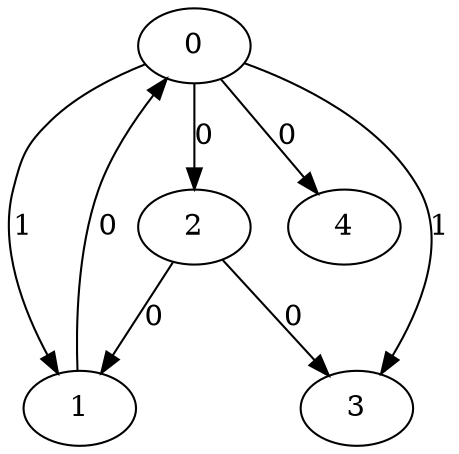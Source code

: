 // Source:118 Canonical: -1 1 0 1 0 0 -1 -1 -1 -1 -1 0 -1 0 -1 -1 -1 -1 -1 -1 -1 -1 -1 -1 -1
digraph HRA_from_118_graph_000 {
  0 -> 1 [label="1"];
  0 -> 2 [label="0"];
  0 -> 3 [label="1"];
  1 -> 0 [label="0"];
  2 -> 1 [label="0"];
  2 -> 3 [label="0"];
  0 -> 4 [label="0"];
}

// Source:118 Canonical: -1 1 0 1 0 0 -1 -1 -1 -1 -1 0 -1 0 -1 -1 -1 -1 -1 -1 0 -1 -1 -1 -1
digraph HRA_from_118_graph_001 {
  0 -> 1 [label="1"];
  0 -> 2 [label="0"];
  0 -> 3 [label="1"];
  1 -> 0 [label="0"];
  2 -> 1 [label="0"];
  2 -> 3 [label="0"];
  0 -> 4 [label="0"];
  4 -> 0 [label="0"];
}

// Source:118 Canonical: -1 1 0 1 -1 0 -1 -1 -1 0 -1 0 -1 0 -1 -1 -1 -1 -1 -1 -1 -1 -1 -1 -1
digraph HRA_from_118_graph_002 {
  0 -> 1 [label="1"];
  0 -> 2 [label="0"];
  0 -> 3 [label="1"];
  1 -> 0 [label="0"];
  2 -> 1 [label="0"];
  2 -> 3 [label="0"];
  1 -> 4 [label="0"];
}

// Source:118 Canonical: -1 1 0 1 0 0 -1 -1 -1 0 -1 0 -1 0 -1 -1 -1 -1 -1 -1 -1 -1 -1 -1 -1
digraph HRA_from_118_graph_003 {
  0 -> 1 [label="1"];
  0 -> 2 [label="0"];
  0 -> 3 [label="1"];
  1 -> 0 [label="0"];
  2 -> 1 [label="0"];
  2 -> 3 [label="0"];
  0 -> 4 [label="0"];
  1 -> 4 [label="0"];
}

// Source:118 Canonical: -1 1 0 1 -1 0 -1 -1 -1 0 -1 0 -1 0 -1 -1 -1 -1 -1 -1 0 -1 -1 -1 -1
digraph HRA_from_118_graph_004 {
  0 -> 1 [label="1"];
  0 -> 2 [label="0"];
  0 -> 3 [label="1"];
  1 -> 0 [label="0"];
  2 -> 1 [label="0"];
  2 -> 3 [label="0"];
  4 -> 0 [label="0"];
  1 -> 4 [label="0"];
}

// Source:118 Canonical: -1 1 0 1 0 0 -1 -1 -1 0 -1 0 -1 0 -1 -1 -1 -1 -1 -1 0 -1 -1 -1 -1
digraph HRA_from_118_graph_005 {
  0 -> 1 [label="1"];
  0 -> 2 [label="0"];
  0 -> 3 [label="1"];
  1 -> 0 [label="0"];
  2 -> 1 [label="0"];
  2 -> 3 [label="0"];
  0 -> 4 [label="0"];
  4 -> 0 [label="0"];
  1 -> 4 [label="0"];
}

// Source:118 Canonical: -1 1 0 1 0 0 -1 -1 -1 -1 -1 0 -1 0 -1 -1 -1 -1 -1 -1 -1 0 -1 -1 -1
digraph HRA_from_118_graph_006 {
  0 -> 1 [label="1"];
  0 -> 2 [label="0"];
  0 -> 3 [label="1"];
  1 -> 0 [label="0"];
  2 -> 1 [label="0"];
  2 -> 3 [label="0"];
  0 -> 4 [label="0"];
  4 -> 1 [label="0"];
}

// Source:118 Canonical: -1 1 0 1 0 0 -1 -1 -1 -1 -1 0 -1 0 -1 -1 -1 -1 -1 -1 0 0 -1 -1 -1
digraph HRA_from_118_graph_007 {
  0 -> 1 [label="1"];
  0 -> 2 [label="0"];
  0 -> 3 [label="1"];
  1 -> 0 [label="0"];
  2 -> 1 [label="0"];
  2 -> 3 [label="0"];
  0 -> 4 [label="0"];
  4 -> 0 [label="0"];
  4 -> 1 [label="0"];
}

// Source:118 Canonical: -1 1 0 1 -1 0 -1 -1 -1 0 -1 0 -1 0 -1 -1 -1 -1 -1 -1 -1 0 -1 -1 -1
digraph HRA_from_118_graph_008 {
  0 -> 1 [label="1"];
  0 -> 2 [label="0"];
  0 -> 3 [label="1"];
  1 -> 0 [label="0"];
  2 -> 1 [label="0"];
  2 -> 3 [label="0"];
  1 -> 4 [label="0"];
  4 -> 1 [label="0"];
}

// Source:118 Canonical: -1 1 0 1 0 0 -1 -1 -1 0 -1 0 -1 0 -1 -1 -1 -1 -1 -1 -1 0 -1 -1 -1
digraph HRA_from_118_graph_009 {
  0 -> 1 [label="1"];
  0 -> 2 [label="0"];
  0 -> 3 [label="1"];
  1 -> 0 [label="0"];
  2 -> 1 [label="0"];
  2 -> 3 [label="0"];
  0 -> 4 [label="0"];
  1 -> 4 [label="0"];
  4 -> 1 [label="0"];
}

// Source:118 Canonical: -1 1 0 1 -1 0 -1 -1 -1 0 -1 0 -1 0 -1 -1 -1 -1 -1 -1 0 0 -1 -1 -1
digraph HRA_from_118_graph_010 {
  0 -> 1 [label="1"];
  0 -> 2 [label="0"];
  0 -> 3 [label="1"];
  1 -> 0 [label="0"];
  2 -> 1 [label="0"];
  2 -> 3 [label="0"];
  4 -> 0 [label="0"];
  1 -> 4 [label="0"];
  4 -> 1 [label="0"];
}

// Source:118 Canonical: -1 1 0 1 0 0 -1 -1 -1 0 -1 0 -1 0 -1 -1 -1 -1 -1 -1 0 0 -1 -1 -1
digraph HRA_from_118_graph_011 {
  0 -> 1 [label="1"];
  0 -> 2 [label="0"];
  0 -> 3 [label="1"];
  1 -> 0 [label="0"];
  2 -> 1 [label="0"];
  2 -> 3 [label="0"];
  0 -> 4 [label="0"];
  4 -> 0 [label="0"];
  1 -> 4 [label="0"];
  4 -> 1 [label="0"];
}

// Source:118 Canonical: -1 1 0 1 -1 0 -1 -1 -1 -1 -1 0 -1 0 0 -1 -1 -1 -1 -1 -1 -1 -1 -1 -1
digraph HRA_from_118_graph_012 {
  0 -> 1 [label="1"];
  0 -> 2 [label="0"];
  0 -> 3 [label="1"];
  1 -> 0 [label="0"];
  2 -> 1 [label="0"];
  2 -> 3 [label="0"];
  2 -> 4 [label="0"];
}

// Source:118 Canonical: -1 1 0 1 0 0 -1 -1 -1 -1 -1 0 -1 0 0 -1 -1 -1 -1 -1 -1 -1 -1 -1 -1
digraph HRA_from_118_graph_013 {
  0 -> 1 [label="1"];
  0 -> 2 [label="0"];
  0 -> 3 [label="1"];
  1 -> 0 [label="0"];
  2 -> 1 [label="0"];
  2 -> 3 [label="0"];
  0 -> 4 [label="0"];
  2 -> 4 [label="0"];
}

// Source:118 Canonical: -1 1 0 1 -1 0 -1 -1 -1 -1 -1 0 -1 0 0 -1 -1 -1 -1 -1 0 -1 -1 -1 -1
digraph HRA_from_118_graph_014 {
  0 -> 1 [label="1"];
  0 -> 2 [label="0"];
  0 -> 3 [label="1"];
  1 -> 0 [label="0"];
  2 -> 1 [label="0"];
  2 -> 3 [label="0"];
  4 -> 0 [label="0"];
  2 -> 4 [label="0"];
}

// Source:118 Canonical: -1 1 0 1 0 0 -1 -1 -1 -1 -1 0 -1 0 0 -1 -1 -1 -1 -1 0 -1 -1 -1 -1
digraph HRA_from_118_graph_015 {
  0 -> 1 [label="1"];
  0 -> 2 [label="0"];
  0 -> 3 [label="1"];
  1 -> 0 [label="0"];
  2 -> 1 [label="0"];
  2 -> 3 [label="0"];
  0 -> 4 [label="0"];
  4 -> 0 [label="0"];
  2 -> 4 [label="0"];
}

// Source:118 Canonical: -1 1 0 1 -1 0 -1 -1 -1 0 -1 0 -1 0 0 -1 -1 -1 -1 -1 -1 -1 -1 -1 -1
digraph HRA_from_118_graph_016 {
  0 -> 1 [label="1"];
  0 -> 2 [label="0"];
  0 -> 3 [label="1"];
  1 -> 0 [label="0"];
  2 -> 1 [label="0"];
  2 -> 3 [label="0"];
  1 -> 4 [label="0"];
  2 -> 4 [label="0"];
}

// Source:118 Canonical: -1 1 0 1 0 0 -1 -1 -1 0 -1 0 -1 0 0 -1 -1 -1 -1 -1 -1 -1 -1 -1 -1
digraph HRA_from_118_graph_017 {
  0 -> 1 [label="1"];
  0 -> 2 [label="0"];
  0 -> 3 [label="1"];
  1 -> 0 [label="0"];
  2 -> 1 [label="0"];
  2 -> 3 [label="0"];
  0 -> 4 [label="0"];
  1 -> 4 [label="0"];
  2 -> 4 [label="0"];
}

// Source:118 Canonical: -1 1 0 1 -1 0 -1 -1 -1 0 -1 0 -1 0 0 -1 -1 -1 -1 -1 0 -1 -1 -1 -1
digraph HRA_from_118_graph_018 {
  0 -> 1 [label="1"];
  0 -> 2 [label="0"];
  0 -> 3 [label="1"];
  1 -> 0 [label="0"];
  2 -> 1 [label="0"];
  2 -> 3 [label="0"];
  4 -> 0 [label="0"];
  1 -> 4 [label="0"];
  2 -> 4 [label="0"];
}

// Source:118 Canonical: -1 1 0 1 0 0 -1 -1 -1 0 -1 0 -1 0 0 -1 -1 -1 -1 -1 0 -1 -1 -1 -1
digraph HRA_from_118_graph_019 {
  0 -> 1 [label="1"];
  0 -> 2 [label="0"];
  0 -> 3 [label="1"];
  1 -> 0 [label="0"];
  2 -> 1 [label="0"];
  2 -> 3 [label="0"];
  0 -> 4 [label="0"];
  4 -> 0 [label="0"];
  1 -> 4 [label="0"];
  2 -> 4 [label="0"];
}

// Source:118 Canonical: -1 1 0 1 -1 0 -1 -1 -1 -1 -1 0 -1 0 0 -1 -1 -1 -1 -1 -1 0 -1 -1 -1
digraph HRA_from_118_graph_020 {
  0 -> 1 [label="1"];
  0 -> 2 [label="0"];
  0 -> 3 [label="1"];
  1 -> 0 [label="0"];
  2 -> 1 [label="0"];
  2 -> 3 [label="0"];
  4 -> 1 [label="0"];
  2 -> 4 [label="0"];
}

// Source:118 Canonical: -1 1 0 1 0 0 -1 -1 -1 -1 -1 0 -1 0 0 -1 -1 -1 -1 -1 -1 0 -1 -1 -1
digraph HRA_from_118_graph_021 {
  0 -> 1 [label="1"];
  0 -> 2 [label="0"];
  0 -> 3 [label="1"];
  1 -> 0 [label="0"];
  2 -> 1 [label="0"];
  2 -> 3 [label="0"];
  0 -> 4 [label="0"];
  4 -> 1 [label="0"];
  2 -> 4 [label="0"];
}

// Source:118 Canonical: -1 1 0 1 -1 0 -1 -1 -1 -1 -1 0 -1 0 0 -1 -1 -1 -1 -1 0 0 -1 -1 -1
digraph HRA_from_118_graph_022 {
  0 -> 1 [label="1"];
  0 -> 2 [label="0"];
  0 -> 3 [label="1"];
  1 -> 0 [label="0"];
  2 -> 1 [label="0"];
  2 -> 3 [label="0"];
  4 -> 0 [label="0"];
  4 -> 1 [label="0"];
  2 -> 4 [label="0"];
}

// Source:118 Canonical: -1 1 0 1 0 0 -1 -1 -1 -1 -1 0 -1 0 0 -1 -1 -1 -1 -1 0 0 -1 -1 -1
digraph HRA_from_118_graph_023 {
  0 -> 1 [label="1"];
  0 -> 2 [label="0"];
  0 -> 3 [label="1"];
  1 -> 0 [label="0"];
  2 -> 1 [label="0"];
  2 -> 3 [label="0"];
  0 -> 4 [label="0"];
  4 -> 0 [label="0"];
  4 -> 1 [label="0"];
  2 -> 4 [label="0"];
}

// Source:118 Canonical: -1 1 0 1 -1 0 -1 -1 -1 0 -1 0 -1 0 0 -1 -1 -1 -1 -1 -1 0 -1 -1 -1
digraph HRA_from_118_graph_024 {
  0 -> 1 [label="1"];
  0 -> 2 [label="0"];
  0 -> 3 [label="1"];
  1 -> 0 [label="0"];
  2 -> 1 [label="0"];
  2 -> 3 [label="0"];
  1 -> 4 [label="0"];
  4 -> 1 [label="0"];
  2 -> 4 [label="0"];
}

// Source:118 Canonical: -1 1 0 1 0 0 -1 -1 -1 0 -1 0 -1 0 0 -1 -1 -1 -1 -1 -1 0 -1 -1 -1
digraph HRA_from_118_graph_025 {
  0 -> 1 [label="1"];
  0 -> 2 [label="0"];
  0 -> 3 [label="1"];
  1 -> 0 [label="0"];
  2 -> 1 [label="0"];
  2 -> 3 [label="0"];
  0 -> 4 [label="0"];
  1 -> 4 [label="0"];
  4 -> 1 [label="0"];
  2 -> 4 [label="0"];
}

// Source:118 Canonical: -1 1 0 1 -1 0 -1 -1 -1 0 -1 0 -1 0 0 -1 -1 -1 -1 -1 0 0 -1 -1 -1
digraph HRA_from_118_graph_026 {
  0 -> 1 [label="1"];
  0 -> 2 [label="0"];
  0 -> 3 [label="1"];
  1 -> 0 [label="0"];
  2 -> 1 [label="0"];
  2 -> 3 [label="0"];
  4 -> 0 [label="0"];
  1 -> 4 [label="0"];
  4 -> 1 [label="0"];
  2 -> 4 [label="0"];
}

// Source:118 Canonical: -1 1 0 1 0 0 -1 -1 -1 0 -1 0 -1 0 0 -1 -1 -1 -1 -1 0 0 -1 -1 -1
digraph HRA_from_118_graph_027 {
  0 -> 1 [label="1"];
  0 -> 2 [label="0"];
  0 -> 3 [label="1"];
  1 -> 0 [label="0"];
  2 -> 1 [label="0"];
  2 -> 3 [label="0"];
  0 -> 4 [label="0"];
  4 -> 0 [label="0"];
  1 -> 4 [label="0"];
  4 -> 1 [label="0"];
  2 -> 4 [label="0"];
}

// Source:118 Canonical: -1 1 0 1 0 0 -1 -1 -1 -1 -1 0 -1 0 -1 -1 -1 -1 -1 -1 -1 -1 0 -1 -1
digraph HRA_from_118_graph_028 {
  0 -> 1 [label="1"];
  0 -> 2 [label="0"];
  0 -> 3 [label="1"];
  1 -> 0 [label="0"];
  2 -> 1 [label="0"];
  2 -> 3 [label="0"];
  0 -> 4 [label="0"];
  4 -> 2 [label="0"];
}

// Source:118 Canonical: -1 1 0 1 0 0 -1 -1 -1 -1 -1 0 -1 0 -1 -1 -1 -1 -1 -1 0 -1 0 -1 -1
digraph HRA_from_118_graph_029 {
  0 -> 1 [label="1"];
  0 -> 2 [label="0"];
  0 -> 3 [label="1"];
  1 -> 0 [label="0"];
  2 -> 1 [label="0"];
  2 -> 3 [label="0"];
  0 -> 4 [label="0"];
  4 -> 0 [label="0"];
  4 -> 2 [label="0"];
}

// Source:118 Canonical: -1 1 0 1 -1 0 -1 -1 -1 0 -1 0 -1 0 -1 -1 -1 -1 -1 -1 -1 -1 0 -1 -1
digraph HRA_from_118_graph_030 {
  0 -> 1 [label="1"];
  0 -> 2 [label="0"];
  0 -> 3 [label="1"];
  1 -> 0 [label="0"];
  2 -> 1 [label="0"];
  2 -> 3 [label="0"];
  1 -> 4 [label="0"];
  4 -> 2 [label="0"];
}

// Source:118 Canonical: -1 1 0 1 0 0 -1 -1 -1 0 -1 0 -1 0 -1 -1 -1 -1 -1 -1 -1 -1 0 -1 -1
digraph HRA_from_118_graph_031 {
  0 -> 1 [label="1"];
  0 -> 2 [label="0"];
  0 -> 3 [label="1"];
  1 -> 0 [label="0"];
  2 -> 1 [label="0"];
  2 -> 3 [label="0"];
  0 -> 4 [label="0"];
  1 -> 4 [label="0"];
  4 -> 2 [label="0"];
}

// Source:118 Canonical: -1 1 0 1 -1 0 -1 -1 -1 0 -1 0 -1 0 -1 -1 -1 -1 -1 -1 0 -1 0 -1 -1
digraph HRA_from_118_graph_032 {
  0 -> 1 [label="1"];
  0 -> 2 [label="0"];
  0 -> 3 [label="1"];
  1 -> 0 [label="0"];
  2 -> 1 [label="0"];
  2 -> 3 [label="0"];
  4 -> 0 [label="0"];
  1 -> 4 [label="0"];
  4 -> 2 [label="0"];
}

// Source:118 Canonical: -1 1 0 1 0 0 -1 -1 -1 0 -1 0 -1 0 -1 -1 -1 -1 -1 -1 0 -1 0 -1 -1
digraph HRA_from_118_graph_033 {
  0 -> 1 [label="1"];
  0 -> 2 [label="0"];
  0 -> 3 [label="1"];
  1 -> 0 [label="0"];
  2 -> 1 [label="0"];
  2 -> 3 [label="0"];
  0 -> 4 [label="0"];
  4 -> 0 [label="0"];
  1 -> 4 [label="0"];
  4 -> 2 [label="0"];
}

// Source:118 Canonical: -1 1 0 1 0 0 -1 -1 -1 -1 -1 0 -1 0 -1 -1 -1 -1 -1 -1 -1 0 0 -1 -1
digraph HRA_from_118_graph_034 {
  0 -> 1 [label="1"];
  0 -> 2 [label="0"];
  0 -> 3 [label="1"];
  1 -> 0 [label="0"];
  2 -> 1 [label="0"];
  2 -> 3 [label="0"];
  0 -> 4 [label="0"];
  4 -> 1 [label="0"];
  4 -> 2 [label="0"];
}

// Source:118 Canonical: -1 1 0 1 0 0 -1 -1 -1 -1 -1 0 -1 0 -1 -1 -1 -1 -1 -1 0 0 0 -1 -1
digraph HRA_from_118_graph_035 {
  0 -> 1 [label="1"];
  0 -> 2 [label="0"];
  0 -> 3 [label="1"];
  1 -> 0 [label="0"];
  2 -> 1 [label="0"];
  2 -> 3 [label="0"];
  0 -> 4 [label="0"];
  4 -> 0 [label="0"];
  4 -> 1 [label="0"];
  4 -> 2 [label="0"];
}

// Source:118 Canonical: -1 1 0 1 -1 0 -1 -1 -1 0 -1 0 -1 0 -1 -1 -1 -1 -1 -1 -1 0 0 -1 -1
digraph HRA_from_118_graph_036 {
  0 -> 1 [label="1"];
  0 -> 2 [label="0"];
  0 -> 3 [label="1"];
  1 -> 0 [label="0"];
  2 -> 1 [label="0"];
  2 -> 3 [label="0"];
  1 -> 4 [label="0"];
  4 -> 1 [label="0"];
  4 -> 2 [label="0"];
}

// Source:118 Canonical: -1 1 0 1 0 0 -1 -1 -1 0 -1 0 -1 0 -1 -1 -1 -1 -1 -1 -1 0 0 -1 -1
digraph HRA_from_118_graph_037 {
  0 -> 1 [label="1"];
  0 -> 2 [label="0"];
  0 -> 3 [label="1"];
  1 -> 0 [label="0"];
  2 -> 1 [label="0"];
  2 -> 3 [label="0"];
  0 -> 4 [label="0"];
  1 -> 4 [label="0"];
  4 -> 1 [label="0"];
  4 -> 2 [label="0"];
}

// Source:118 Canonical: -1 1 0 1 -1 0 -1 -1 -1 0 -1 0 -1 0 -1 -1 -1 -1 -1 -1 0 0 0 -1 -1
digraph HRA_from_118_graph_038 {
  0 -> 1 [label="1"];
  0 -> 2 [label="0"];
  0 -> 3 [label="1"];
  1 -> 0 [label="0"];
  2 -> 1 [label="0"];
  2 -> 3 [label="0"];
  4 -> 0 [label="0"];
  1 -> 4 [label="0"];
  4 -> 1 [label="0"];
  4 -> 2 [label="0"];
}

// Source:118 Canonical: -1 1 0 1 0 0 -1 -1 -1 0 -1 0 -1 0 -1 -1 -1 -1 -1 -1 0 0 0 -1 -1
digraph HRA_from_118_graph_039 {
  0 -> 1 [label="1"];
  0 -> 2 [label="0"];
  0 -> 3 [label="1"];
  1 -> 0 [label="0"];
  2 -> 1 [label="0"];
  2 -> 3 [label="0"];
  0 -> 4 [label="0"];
  4 -> 0 [label="0"];
  1 -> 4 [label="0"];
  4 -> 1 [label="0"];
  4 -> 2 [label="0"];
}

// Source:118 Canonical: -1 1 0 1 -1 0 -1 -1 -1 -1 -1 0 -1 0 0 -1 -1 -1 -1 -1 -1 -1 0 -1 -1
digraph HRA_from_118_graph_040 {
  0 -> 1 [label="1"];
  0 -> 2 [label="0"];
  0 -> 3 [label="1"];
  1 -> 0 [label="0"];
  2 -> 1 [label="0"];
  2 -> 3 [label="0"];
  2 -> 4 [label="0"];
  4 -> 2 [label="0"];
}

// Source:118 Canonical: -1 1 0 1 0 0 -1 -1 -1 -1 -1 0 -1 0 0 -1 -1 -1 -1 -1 -1 -1 0 -1 -1
digraph HRA_from_118_graph_041 {
  0 -> 1 [label="1"];
  0 -> 2 [label="0"];
  0 -> 3 [label="1"];
  1 -> 0 [label="0"];
  2 -> 1 [label="0"];
  2 -> 3 [label="0"];
  0 -> 4 [label="0"];
  2 -> 4 [label="0"];
  4 -> 2 [label="0"];
}

// Source:118 Canonical: -1 1 0 1 -1 0 -1 -1 -1 -1 -1 0 -1 0 0 -1 -1 -1 -1 -1 0 -1 0 -1 -1
digraph HRA_from_118_graph_042 {
  0 -> 1 [label="1"];
  0 -> 2 [label="0"];
  0 -> 3 [label="1"];
  1 -> 0 [label="0"];
  2 -> 1 [label="0"];
  2 -> 3 [label="0"];
  4 -> 0 [label="0"];
  2 -> 4 [label="0"];
  4 -> 2 [label="0"];
}

// Source:118 Canonical: -1 1 0 1 0 0 -1 -1 -1 -1 -1 0 -1 0 0 -1 -1 -1 -1 -1 0 -1 0 -1 -1
digraph HRA_from_118_graph_043 {
  0 -> 1 [label="1"];
  0 -> 2 [label="0"];
  0 -> 3 [label="1"];
  1 -> 0 [label="0"];
  2 -> 1 [label="0"];
  2 -> 3 [label="0"];
  0 -> 4 [label="0"];
  4 -> 0 [label="0"];
  2 -> 4 [label="0"];
  4 -> 2 [label="0"];
}

// Source:118 Canonical: -1 1 0 1 -1 0 -1 -1 -1 0 -1 0 -1 0 0 -1 -1 -1 -1 -1 -1 -1 0 -1 -1
digraph HRA_from_118_graph_044 {
  0 -> 1 [label="1"];
  0 -> 2 [label="0"];
  0 -> 3 [label="1"];
  1 -> 0 [label="0"];
  2 -> 1 [label="0"];
  2 -> 3 [label="0"];
  1 -> 4 [label="0"];
  2 -> 4 [label="0"];
  4 -> 2 [label="0"];
}

// Source:118 Canonical: -1 1 0 1 0 0 -1 -1 -1 0 -1 0 -1 0 0 -1 -1 -1 -1 -1 -1 -1 0 -1 -1
digraph HRA_from_118_graph_045 {
  0 -> 1 [label="1"];
  0 -> 2 [label="0"];
  0 -> 3 [label="1"];
  1 -> 0 [label="0"];
  2 -> 1 [label="0"];
  2 -> 3 [label="0"];
  0 -> 4 [label="0"];
  1 -> 4 [label="0"];
  2 -> 4 [label="0"];
  4 -> 2 [label="0"];
}

// Source:118 Canonical: -1 1 0 1 -1 0 -1 -1 -1 0 -1 0 -1 0 0 -1 -1 -1 -1 -1 0 -1 0 -1 -1
digraph HRA_from_118_graph_046 {
  0 -> 1 [label="1"];
  0 -> 2 [label="0"];
  0 -> 3 [label="1"];
  1 -> 0 [label="0"];
  2 -> 1 [label="0"];
  2 -> 3 [label="0"];
  4 -> 0 [label="0"];
  1 -> 4 [label="0"];
  2 -> 4 [label="0"];
  4 -> 2 [label="0"];
}

// Source:118 Canonical: -1 1 0 1 0 0 -1 -1 -1 0 -1 0 -1 0 0 -1 -1 -1 -1 -1 0 -1 0 -1 -1
digraph HRA_from_118_graph_047 {
  0 -> 1 [label="1"];
  0 -> 2 [label="0"];
  0 -> 3 [label="1"];
  1 -> 0 [label="0"];
  2 -> 1 [label="0"];
  2 -> 3 [label="0"];
  0 -> 4 [label="0"];
  4 -> 0 [label="0"];
  1 -> 4 [label="0"];
  2 -> 4 [label="0"];
  4 -> 2 [label="0"];
}

// Source:118 Canonical: -1 1 0 1 -1 0 -1 -1 -1 -1 -1 0 -1 0 0 -1 -1 -1 -1 -1 -1 0 0 -1 -1
digraph HRA_from_118_graph_048 {
  0 -> 1 [label="1"];
  0 -> 2 [label="0"];
  0 -> 3 [label="1"];
  1 -> 0 [label="0"];
  2 -> 1 [label="0"];
  2 -> 3 [label="0"];
  4 -> 1 [label="0"];
  2 -> 4 [label="0"];
  4 -> 2 [label="0"];
}

// Source:118 Canonical: -1 1 0 1 0 0 -1 -1 -1 -1 -1 0 -1 0 0 -1 -1 -1 -1 -1 -1 0 0 -1 -1
digraph HRA_from_118_graph_049 {
  0 -> 1 [label="1"];
  0 -> 2 [label="0"];
  0 -> 3 [label="1"];
  1 -> 0 [label="0"];
  2 -> 1 [label="0"];
  2 -> 3 [label="0"];
  0 -> 4 [label="0"];
  4 -> 1 [label="0"];
  2 -> 4 [label="0"];
  4 -> 2 [label="0"];
}

// Source:118 Canonical: -1 1 0 1 -1 0 -1 -1 -1 -1 -1 0 -1 0 0 -1 -1 -1 -1 -1 0 0 0 -1 -1
digraph HRA_from_118_graph_050 {
  0 -> 1 [label="1"];
  0 -> 2 [label="0"];
  0 -> 3 [label="1"];
  1 -> 0 [label="0"];
  2 -> 1 [label="0"];
  2 -> 3 [label="0"];
  4 -> 0 [label="0"];
  4 -> 1 [label="0"];
  2 -> 4 [label="0"];
  4 -> 2 [label="0"];
}

// Source:118 Canonical: -1 1 0 1 0 0 -1 -1 -1 -1 -1 0 -1 0 0 -1 -1 -1 -1 -1 0 0 0 -1 -1
digraph HRA_from_118_graph_051 {
  0 -> 1 [label="1"];
  0 -> 2 [label="0"];
  0 -> 3 [label="1"];
  1 -> 0 [label="0"];
  2 -> 1 [label="0"];
  2 -> 3 [label="0"];
  0 -> 4 [label="0"];
  4 -> 0 [label="0"];
  4 -> 1 [label="0"];
  2 -> 4 [label="0"];
  4 -> 2 [label="0"];
}

// Source:118 Canonical: -1 1 0 1 -1 0 -1 -1 -1 0 -1 0 -1 0 0 -1 -1 -1 -1 -1 -1 0 0 -1 -1
digraph HRA_from_118_graph_052 {
  0 -> 1 [label="1"];
  0 -> 2 [label="0"];
  0 -> 3 [label="1"];
  1 -> 0 [label="0"];
  2 -> 1 [label="0"];
  2 -> 3 [label="0"];
  1 -> 4 [label="0"];
  4 -> 1 [label="0"];
  2 -> 4 [label="0"];
  4 -> 2 [label="0"];
}

// Source:118 Canonical: -1 1 0 1 0 0 -1 -1 -1 0 -1 0 -1 0 0 -1 -1 -1 -1 -1 -1 0 0 -1 -1
digraph HRA_from_118_graph_053 {
  0 -> 1 [label="1"];
  0 -> 2 [label="0"];
  0 -> 3 [label="1"];
  1 -> 0 [label="0"];
  2 -> 1 [label="0"];
  2 -> 3 [label="0"];
  0 -> 4 [label="0"];
  1 -> 4 [label="0"];
  4 -> 1 [label="0"];
  2 -> 4 [label="0"];
  4 -> 2 [label="0"];
}

// Source:118 Canonical: -1 1 0 1 -1 0 -1 -1 -1 0 -1 0 -1 0 0 -1 -1 -1 -1 -1 0 0 0 -1 -1
digraph HRA_from_118_graph_054 {
  0 -> 1 [label="1"];
  0 -> 2 [label="0"];
  0 -> 3 [label="1"];
  1 -> 0 [label="0"];
  2 -> 1 [label="0"];
  2 -> 3 [label="0"];
  4 -> 0 [label="0"];
  1 -> 4 [label="0"];
  4 -> 1 [label="0"];
  2 -> 4 [label="0"];
  4 -> 2 [label="0"];
}

// Source:118 Canonical: -1 1 0 1 0 0 -1 -1 -1 0 -1 0 -1 0 0 -1 -1 -1 -1 -1 0 0 0 -1 -1
digraph HRA_from_118_graph_055 {
  0 -> 1 [label="1"];
  0 -> 2 [label="0"];
  0 -> 3 [label="1"];
  1 -> 0 [label="0"];
  2 -> 1 [label="0"];
  2 -> 3 [label="0"];
  0 -> 4 [label="0"];
  4 -> 0 [label="0"];
  1 -> 4 [label="0"];
  4 -> 1 [label="0"];
  2 -> 4 [label="0"];
  4 -> 2 [label="0"];
}

// Source:118 Canonical: -1 1 0 1 -1 0 -1 -1 -1 -1 -1 0 -1 0 -1 -1 -1 -1 -1 0 -1 -1 -1 -1 -1
digraph HRA_from_118_graph_056 {
  0 -> 1 [label="1"];
  0 -> 2 [label="0"];
  0 -> 3 [label="1"];
  1 -> 0 [label="0"];
  2 -> 1 [label="0"];
  2 -> 3 [label="0"];
  3 -> 4 [label="0"];
}

// Source:118 Canonical: -1 1 0 1 0 0 -1 -1 -1 -1 -1 0 -1 0 -1 -1 -1 -1 -1 0 -1 -1 -1 -1 -1
digraph HRA_from_118_graph_057 {
  0 -> 1 [label="1"];
  0 -> 2 [label="0"];
  0 -> 3 [label="1"];
  1 -> 0 [label="0"];
  2 -> 1 [label="0"];
  2 -> 3 [label="0"];
  0 -> 4 [label="0"];
  3 -> 4 [label="0"];
}

// Source:118 Canonical: -1 1 0 1 -1 0 -1 -1 -1 -1 -1 0 -1 0 -1 -1 -1 -1 -1 0 0 -1 -1 -1 -1
digraph HRA_from_118_graph_058 {
  0 -> 1 [label="1"];
  0 -> 2 [label="0"];
  0 -> 3 [label="1"];
  1 -> 0 [label="0"];
  2 -> 1 [label="0"];
  2 -> 3 [label="0"];
  4 -> 0 [label="0"];
  3 -> 4 [label="0"];
}

// Source:118 Canonical: -1 1 0 1 0 0 -1 -1 -1 -1 -1 0 -1 0 -1 -1 -1 -1 -1 0 0 -1 -1 -1 -1
digraph HRA_from_118_graph_059 {
  0 -> 1 [label="1"];
  0 -> 2 [label="0"];
  0 -> 3 [label="1"];
  1 -> 0 [label="0"];
  2 -> 1 [label="0"];
  2 -> 3 [label="0"];
  0 -> 4 [label="0"];
  4 -> 0 [label="0"];
  3 -> 4 [label="0"];
}

// Source:118 Canonical: -1 1 0 1 -1 0 -1 -1 -1 0 -1 0 -1 0 -1 -1 -1 -1 -1 0 -1 -1 -1 -1 -1
digraph HRA_from_118_graph_060 {
  0 -> 1 [label="1"];
  0 -> 2 [label="0"];
  0 -> 3 [label="1"];
  1 -> 0 [label="0"];
  2 -> 1 [label="0"];
  2 -> 3 [label="0"];
  1 -> 4 [label="0"];
  3 -> 4 [label="0"];
}

// Source:118 Canonical: -1 1 0 1 0 0 -1 -1 -1 0 -1 0 -1 0 -1 -1 -1 -1 -1 0 -1 -1 -1 -1 -1
digraph HRA_from_118_graph_061 {
  0 -> 1 [label="1"];
  0 -> 2 [label="0"];
  0 -> 3 [label="1"];
  1 -> 0 [label="0"];
  2 -> 1 [label="0"];
  2 -> 3 [label="0"];
  0 -> 4 [label="0"];
  1 -> 4 [label="0"];
  3 -> 4 [label="0"];
}

// Source:118 Canonical: -1 1 0 1 -1 0 -1 -1 -1 0 -1 0 -1 0 -1 -1 -1 -1 -1 0 0 -1 -1 -1 -1
digraph HRA_from_118_graph_062 {
  0 -> 1 [label="1"];
  0 -> 2 [label="0"];
  0 -> 3 [label="1"];
  1 -> 0 [label="0"];
  2 -> 1 [label="0"];
  2 -> 3 [label="0"];
  4 -> 0 [label="0"];
  1 -> 4 [label="0"];
  3 -> 4 [label="0"];
}

// Source:118 Canonical: -1 1 0 1 0 0 -1 -1 -1 0 -1 0 -1 0 -1 -1 -1 -1 -1 0 0 -1 -1 -1 -1
digraph HRA_from_118_graph_063 {
  0 -> 1 [label="1"];
  0 -> 2 [label="0"];
  0 -> 3 [label="1"];
  1 -> 0 [label="0"];
  2 -> 1 [label="0"];
  2 -> 3 [label="0"];
  0 -> 4 [label="0"];
  4 -> 0 [label="0"];
  1 -> 4 [label="0"];
  3 -> 4 [label="0"];
}

// Source:118 Canonical: -1 1 0 1 -1 0 -1 -1 -1 -1 -1 0 -1 0 -1 -1 -1 -1 -1 0 -1 0 -1 -1 -1
digraph HRA_from_118_graph_064 {
  0 -> 1 [label="1"];
  0 -> 2 [label="0"];
  0 -> 3 [label="1"];
  1 -> 0 [label="0"];
  2 -> 1 [label="0"];
  2 -> 3 [label="0"];
  4 -> 1 [label="0"];
  3 -> 4 [label="0"];
}

// Source:118 Canonical: -1 1 0 1 0 0 -1 -1 -1 -1 -1 0 -1 0 -1 -1 -1 -1 -1 0 -1 0 -1 -1 -1
digraph HRA_from_118_graph_065 {
  0 -> 1 [label="1"];
  0 -> 2 [label="0"];
  0 -> 3 [label="1"];
  1 -> 0 [label="0"];
  2 -> 1 [label="0"];
  2 -> 3 [label="0"];
  0 -> 4 [label="0"];
  4 -> 1 [label="0"];
  3 -> 4 [label="0"];
}

// Source:118 Canonical: -1 1 0 1 -1 0 -1 -1 -1 -1 -1 0 -1 0 -1 -1 -1 -1 -1 0 0 0 -1 -1 -1
digraph HRA_from_118_graph_066 {
  0 -> 1 [label="1"];
  0 -> 2 [label="0"];
  0 -> 3 [label="1"];
  1 -> 0 [label="0"];
  2 -> 1 [label="0"];
  2 -> 3 [label="0"];
  4 -> 0 [label="0"];
  4 -> 1 [label="0"];
  3 -> 4 [label="0"];
}

// Source:118 Canonical: -1 1 0 1 0 0 -1 -1 -1 -1 -1 0 -1 0 -1 -1 -1 -1 -1 0 0 0 -1 -1 -1
digraph HRA_from_118_graph_067 {
  0 -> 1 [label="1"];
  0 -> 2 [label="0"];
  0 -> 3 [label="1"];
  1 -> 0 [label="0"];
  2 -> 1 [label="0"];
  2 -> 3 [label="0"];
  0 -> 4 [label="0"];
  4 -> 0 [label="0"];
  4 -> 1 [label="0"];
  3 -> 4 [label="0"];
}

// Source:118 Canonical: -1 1 0 1 -1 0 -1 -1 -1 0 -1 0 -1 0 -1 -1 -1 -1 -1 0 -1 0 -1 -1 -1
digraph HRA_from_118_graph_068 {
  0 -> 1 [label="1"];
  0 -> 2 [label="0"];
  0 -> 3 [label="1"];
  1 -> 0 [label="0"];
  2 -> 1 [label="0"];
  2 -> 3 [label="0"];
  1 -> 4 [label="0"];
  4 -> 1 [label="0"];
  3 -> 4 [label="0"];
}

// Source:118 Canonical: -1 1 0 1 0 0 -1 -1 -1 0 -1 0 -1 0 -1 -1 -1 -1 -1 0 -1 0 -1 -1 -1
digraph HRA_from_118_graph_069 {
  0 -> 1 [label="1"];
  0 -> 2 [label="0"];
  0 -> 3 [label="1"];
  1 -> 0 [label="0"];
  2 -> 1 [label="0"];
  2 -> 3 [label="0"];
  0 -> 4 [label="0"];
  1 -> 4 [label="0"];
  4 -> 1 [label="0"];
  3 -> 4 [label="0"];
}

// Source:118 Canonical: -1 1 0 1 -1 0 -1 -1 -1 0 -1 0 -1 0 -1 -1 -1 -1 -1 0 0 0 -1 -1 -1
digraph HRA_from_118_graph_070 {
  0 -> 1 [label="1"];
  0 -> 2 [label="0"];
  0 -> 3 [label="1"];
  1 -> 0 [label="0"];
  2 -> 1 [label="0"];
  2 -> 3 [label="0"];
  4 -> 0 [label="0"];
  1 -> 4 [label="0"];
  4 -> 1 [label="0"];
  3 -> 4 [label="0"];
}

// Source:118 Canonical: -1 1 0 1 0 0 -1 -1 -1 0 -1 0 -1 0 -1 -1 -1 -1 -1 0 0 0 -1 -1 -1
digraph HRA_from_118_graph_071 {
  0 -> 1 [label="1"];
  0 -> 2 [label="0"];
  0 -> 3 [label="1"];
  1 -> 0 [label="0"];
  2 -> 1 [label="0"];
  2 -> 3 [label="0"];
  0 -> 4 [label="0"];
  4 -> 0 [label="0"];
  1 -> 4 [label="0"];
  4 -> 1 [label="0"];
  3 -> 4 [label="0"];
}

// Source:118 Canonical: -1 1 0 1 -1 0 -1 -1 -1 -1 -1 0 -1 0 0 -1 -1 -1 -1 0 -1 -1 -1 -1 -1
digraph HRA_from_118_graph_072 {
  0 -> 1 [label="1"];
  0 -> 2 [label="0"];
  0 -> 3 [label="1"];
  1 -> 0 [label="0"];
  2 -> 1 [label="0"];
  2 -> 3 [label="0"];
  2 -> 4 [label="0"];
  3 -> 4 [label="0"];
}

// Source:118 Canonical: -1 1 0 1 0 0 -1 -1 -1 -1 -1 0 -1 0 0 -1 -1 -1 -1 0 -1 -1 -1 -1 -1
digraph HRA_from_118_graph_073 {
  0 -> 1 [label="1"];
  0 -> 2 [label="0"];
  0 -> 3 [label="1"];
  1 -> 0 [label="0"];
  2 -> 1 [label="0"];
  2 -> 3 [label="0"];
  0 -> 4 [label="0"];
  2 -> 4 [label="0"];
  3 -> 4 [label="0"];
}

// Source:118 Canonical: -1 1 0 1 -1 0 -1 -1 -1 -1 -1 0 -1 0 0 -1 -1 -1 -1 0 0 -1 -1 -1 -1
digraph HRA_from_118_graph_074 {
  0 -> 1 [label="1"];
  0 -> 2 [label="0"];
  0 -> 3 [label="1"];
  1 -> 0 [label="0"];
  2 -> 1 [label="0"];
  2 -> 3 [label="0"];
  4 -> 0 [label="0"];
  2 -> 4 [label="0"];
  3 -> 4 [label="0"];
}

// Source:118 Canonical: -1 1 0 1 0 0 -1 -1 -1 -1 -1 0 -1 0 0 -1 -1 -1 -1 0 0 -1 -1 -1 -1
digraph HRA_from_118_graph_075 {
  0 -> 1 [label="1"];
  0 -> 2 [label="0"];
  0 -> 3 [label="1"];
  1 -> 0 [label="0"];
  2 -> 1 [label="0"];
  2 -> 3 [label="0"];
  0 -> 4 [label="0"];
  4 -> 0 [label="0"];
  2 -> 4 [label="0"];
  3 -> 4 [label="0"];
}

// Source:118 Canonical: -1 1 0 1 -1 0 -1 -1 -1 0 -1 0 -1 0 0 -1 -1 -1 -1 0 -1 -1 -1 -1 -1
digraph HRA_from_118_graph_076 {
  0 -> 1 [label="1"];
  0 -> 2 [label="0"];
  0 -> 3 [label="1"];
  1 -> 0 [label="0"];
  2 -> 1 [label="0"];
  2 -> 3 [label="0"];
  1 -> 4 [label="0"];
  2 -> 4 [label="0"];
  3 -> 4 [label="0"];
}

// Source:118 Canonical: -1 1 0 1 0 0 -1 -1 -1 0 -1 0 -1 0 0 -1 -1 -1 -1 0 -1 -1 -1 -1 -1
digraph HRA_from_118_graph_077 {
  0 -> 1 [label="1"];
  0 -> 2 [label="0"];
  0 -> 3 [label="1"];
  1 -> 0 [label="0"];
  2 -> 1 [label="0"];
  2 -> 3 [label="0"];
  0 -> 4 [label="0"];
  1 -> 4 [label="0"];
  2 -> 4 [label="0"];
  3 -> 4 [label="0"];
}

// Source:118 Canonical: -1 1 0 1 -1 0 -1 -1 -1 0 -1 0 -1 0 0 -1 -1 -1 -1 0 0 -1 -1 -1 -1
digraph HRA_from_118_graph_078 {
  0 -> 1 [label="1"];
  0 -> 2 [label="0"];
  0 -> 3 [label="1"];
  1 -> 0 [label="0"];
  2 -> 1 [label="0"];
  2 -> 3 [label="0"];
  4 -> 0 [label="0"];
  1 -> 4 [label="0"];
  2 -> 4 [label="0"];
  3 -> 4 [label="0"];
}

// Source:118 Canonical: -1 1 0 1 0 0 -1 -1 -1 0 -1 0 -1 0 0 -1 -1 -1 -1 0 0 -1 -1 -1 -1
digraph HRA_from_118_graph_079 {
  0 -> 1 [label="1"];
  0 -> 2 [label="0"];
  0 -> 3 [label="1"];
  1 -> 0 [label="0"];
  2 -> 1 [label="0"];
  2 -> 3 [label="0"];
  0 -> 4 [label="0"];
  4 -> 0 [label="0"];
  1 -> 4 [label="0"];
  2 -> 4 [label="0"];
  3 -> 4 [label="0"];
}

// Source:118 Canonical: -1 1 0 1 -1 0 -1 -1 -1 -1 -1 0 -1 0 0 -1 -1 -1 -1 0 -1 0 -1 -1 -1
digraph HRA_from_118_graph_080 {
  0 -> 1 [label="1"];
  0 -> 2 [label="0"];
  0 -> 3 [label="1"];
  1 -> 0 [label="0"];
  2 -> 1 [label="0"];
  2 -> 3 [label="0"];
  4 -> 1 [label="0"];
  2 -> 4 [label="0"];
  3 -> 4 [label="0"];
}

// Source:118 Canonical: -1 1 0 1 0 0 -1 -1 -1 -1 -1 0 -1 0 0 -1 -1 -1 -1 0 -1 0 -1 -1 -1
digraph HRA_from_118_graph_081 {
  0 -> 1 [label="1"];
  0 -> 2 [label="0"];
  0 -> 3 [label="1"];
  1 -> 0 [label="0"];
  2 -> 1 [label="0"];
  2 -> 3 [label="0"];
  0 -> 4 [label="0"];
  4 -> 1 [label="0"];
  2 -> 4 [label="0"];
  3 -> 4 [label="0"];
}

// Source:118 Canonical: -1 1 0 1 -1 0 -1 -1 -1 -1 -1 0 -1 0 0 -1 -1 -1 -1 0 0 0 -1 -1 -1
digraph HRA_from_118_graph_082 {
  0 -> 1 [label="1"];
  0 -> 2 [label="0"];
  0 -> 3 [label="1"];
  1 -> 0 [label="0"];
  2 -> 1 [label="0"];
  2 -> 3 [label="0"];
  4 -> 0 [label="0"];
  4 -> 1 [label="0"];
  2 -> 4 [label="0"];
  3 -> 4 [label="0"];
}

// Source:118 Canonical: -1 1 0 1 0 0 -1 -1 -1 -1 -1 0 -1 0 0 -1 -1 -1 -1 0 0 0 -1 -1 -1
digraph HRA_from_118_graph_083 {
  0 -> 1 [label="1"];
  0 -> 2 [label="0"];
  0 -> 3 [label="1"];
  1 -> 0 [label="0"];
  2 -> 1 [label="0"];
  2 -> 3 [label="0"];
  0 -> 4 [label="0"];
  4 -> 0 [label="0"];
  4 -> 1 [label="0"];
  2 -> 4 [label="0"];
  3 -> 4 [label="0"];
}

// Source:118 Canonical: -1 1 0 1 -1 0 -1 -1 -1 0 -1 0 -1 0 0 -1 -1 -1 -1 0 -1 0 -1 -1 -1
digraph HRA_from_118_graph_084 {
  0 -> 1 [label="1"];
  0 -> 2 [label="0"];
  0 -> 3 [label="1"];
  1 -> 0 [label="0"];
  2 -> 1 [label="0"];
  2 -> 3 [label="0"];
  1 -> 4 [label="0"];
  4 -> 1 [label="0"];
  2 -> 4 [label="0"];
  3 -> 4 [label="0"];
}

// Source:118 Canonical: -1 1 0 1 0 0 -1 -1 -1 0 -1 0 -1 0 0 -1 -1 -1 -1 0 -1 0 -1 -1 -1
digraph HRA_from_118_graph_085 {
  0 -> 1 [label="1"];
  0 -> 2 [label="0"];
  0 -> 3 [label="1"];
  1 -> 0 [label="0"];
  2 -> 1 [label="0"];
  2 -> 3 [label="0"];
  0 -> 4 [label="0"];
  1 -> 4 [label="0"];
  4 -> 1 [label="0"];
  2 -> 4 [label="0"];
  3 -> 4 [label="0"];
}

// Source:118 Canonical: -1 1 0 1 -1 0 -1 -1 -1 0 -1 0 -1 0 0 -1 -1 -1 -1 0 0 0 -1 -1 -1
digraph HRA_from_118_graph_086 {
  0 -> 1 [label="1"];
  0 -> 2 [label="0"];
  0 -> 3 [label="1"];
  1 -> 0 [label="0"];
  2 -> 1 [label="0"];
  2 -> 3 [label="0"];
  4 -> 0 [label="0"];
  1 -> 4 [label="0"];
  4 -> 1 [label="0"];
  2 -> 4 [label="0"];
  3 -> 4 [label="0"];
}

// Source:118 Canonical: -1 1 0 1 0 0 -1 -1 -1 0 -1 0 -1 0 0 -1 -1 -1 -1 0 0 0 -1 -1 -1
digraph HRA_from_118_graph_087 {
  0 -> 1 [label="1"];
  0 -> 2 [label="0"];
  0 -> 3 [label="1"];
  1 -> 0 [label="0"];
  2 -> 1 [label="0"];
  2 -> 3 [label="0"];
  0 -> 4 [label="0"];
  4 -> 0 [label="0"];
  1 -> 4 [label="0"];
  4 -> 1 [label="0"];
  2 -> 4 [label="0"];
  3 -> 4 [label="0"];
}

// Source:118 Canonical: -1 1 0 1 -1 0 -1 -1 -1 -1 -1 0 -1 0 -1 -1 -1 -1 -1 0 -1 -1 0 -1 -1
digraph HRA_from_118_graph_088 {
  0 -> 1 [label="1"];
  0 -> 2 [label="0"];
  0 -> 3 [label="1"];
  1 -> 0 [label="0"];
  2 -> 1 [label="0"];
  2 -> 3 [label="0"];
  4 -> 2 [label="0"];
  3 -> 4 [label="0"];
}

// Source:118 Canonical: -1 1 0 1 0 0 -1 -1 -1 -1 -1 0 -1 0 -1 -1 -1 -1 -1 0 -1 -1 0 -1 -1
digraph HRA_from_118_graph_089 {
  0 -> 1 [label="1"];
  0 -> 2 [label="0"];
  0 -> 3 [label="1"];
  1 -> 0 [label="0"];
  2 -> 1 [label="0"];
  2 -> 3 [label="0"];
  0 -> 4 [label="0"];
  4 -> 2 [label="0"];
  3 -> 4 [label="0"];
}

// Source:118 Canonical: -1 1 0 1 -1 0 -1 -1 -1 -1 -1 0 -1 0 -1 -1 -1 -1 -1 0 0 -1 0 -1 -1
digraph HRA_from_118_graph_090 {
  0 -> 1 [label="1"];
  0 -> 2 [label="0"];
  0 -> 3 [label="1"];
  1 -> 0 [label="0"];
  2 -> 1 [label="0"];
  2 -> 3 [label="0"];
  4 -> 0 [label="0"];
  4 -> 2 [label="0"];
  3 -> 4 [label="0"];
}

// Source:118 Canonical: -1 1 0 1 0 0 -1 -1 -1 -1 -1 0 -1 0 -1 -1 -1 -1 -1 0 0 -1 0 -1 -1
digraph HRA_from_118_graph_091 {
  0 -> 1 [label="1"];
  0 -> 2 [label="0"];
  0 -> 3 [label="1"];
  1 -> 0 [label="0"];
  2 -> 1 [label="0"];
  2 -> 3 [label="0"];
  0 -> 4 [label="0"];
  4 -> 0 [label="0"];
  4 -> 2 [label="0"];
  3 -> 4 [label="0"];
}

// Source:118 Canonical: -1 1 0 1 -1 0 -1 -1 -1 0 -1 0 -1 0 -1 -1 -1 -1 -1 0 -1 -1 0 -1 -1
digraph HRA_from_118_graph_092 {
  0 -> 1 [label="1"];
  0 -> 2 [label="0"];
  0 -> 3 [label="1"];
  1 -> 0 [label="0"];
  2 -> 1 [label="0"];
  2 -> 3 [label="0"];
  1 -> 4 [label="0"];
  4 -> 2 [label="0"];
  3 -> 4 [label="0"];
}

// Source:118 Canonical: -1 1 0 1 0 0 -1 -1 -1 0 -1 0 -1 0 -1 -1 -1 -1 -1 0 -1 -1 0 -1 -1
digraph HRA_from_118_graph_093 {
  0 -> 1 [label="1"];
  0 -> 2 [label="0"];
  0 -> 3 [label="1"];
  1 -> 0 [label="0"];
  2 -> 1 [label="0"];
  2 -> 3 [label="0"];
  0 -> 4 [label="0"];
  1 -> 4 [label="0"];
  4 -> 2 [label="0"];
  3 -> 4 [label="0"];
}

// Source:118 Canonical: -1 1 0 1 -1 0 -1 -1 -1 0 -1 0 -1 0 -1 -1 -1 -1 -1 0 0 -1 0 -1 -1
digraph HRA_from_118_graph_094 {
  0 -> 1 [label="1"];
  0 -> 2 [label="0"];
  0 -> 3 [label="1"];
  1 -> 0 [label="0"];
  2 -> 1 [label="0"];
  2 -> 3 [label="0"];
  4 -> 0 [label="0"];
  1 -> 4 [label="0"];
  4 -> 2 [label="0"];
  3 -> 4 [label="0"];
}

// Source:118 Canonical: -1 1 0 1 0 0 -1 -1 -1 0 -1 0 -1 0 -1 -1 -1 -1 -1 0 0 -1 0 -1 -1
digraph HRA_from_118_graph_095 {
  0 -> 1 [label="1"];
  0 -> 2 [label="0"];
  0 -> 3 [label="1"];
  1 -> 0 [label="0"];
  2 -> 1 [label="0"];
  2 -> 3 [label="0"];
  0 -> 4 [label="0"];
  4 -> 0 [label="0"];
  1 -> 4 [label="0"];
  4 -> 2 [label="0"];
  3 -> 4 [label="0"];
}

// Source:118 Canonical: -1 1 0 1 -1 0 -1 -1 -1 -1 -1 0 -1 0 -1 -1 -1 -1 -1 0 -1 0 0 -1 -1
digraph HRA_from_118_graph_096 {
  0 -> 1 [label="1"];
  0 -> 2 [label="0"];
  0 -> 3 [label="1"];
  1 -> 0 [label="0"];
  2 -> 1 [label="0"];
  2 -> 3 [label="0"];
  4 -> 1 [label="0"];
  4 -> 2 [label="0"];
  3 -> 4 [label="0"];
}

// Source:118 Canonical: -1 1 0 1 0 0 -1 -1 -1 -1 -1 0 -1 0 -1 -1 -1 -1 -1 0 -1 0 0 -1 -1
digraph HRA_from_118_graph_097 {
  0 -> 1 [label="1"];
  0 -> 2 [label="0"];
  0 -> 3 [label="1"];
  1 -> 0 [label="0"];
  2 -> 1 [label="0"];
  2 -> 3 [label="0"];
  0 -> 4 [label="0"];
  4 -> 1 [label="0"];
  4 -> 2 [label="0"];
  3 -> 4 [label="0"];
}

// Source:118 Canonical: -1 1 0 1 -1 0 -1 -1 -1 -1 -1 0 -1 0 -1 -1 -1 -1 -1 0 0 0 0 -1 -1
digraph HRA_from_118_graph_098 {
  0 -> 1 [label="1"];
  0 -> 2 [label="0"];
  0 -> 3 [label="1"];
  1 -> 0 [label="0"];
  2 -> 1 [label="0"];
  2 -> 3 [label="0"];
  4 -> 0 [label="0"];
  4 -> 1 [label="0"];
  4 -> 2 [label="0"];
  3 -> 4 [label="0"];
}

// Source:118 Canonical: -1 1 0 1 0 0 -1 -1 -1 -1 -1 0 -1 0 -1 -1 -1 -1 -1 0 0 0 0 -1 -1
digraph HRA_from_118_graph_099 {
  0 -> 1 [label="1"];
  0 -> 2 [label="0"];
  0 -> 3 [label="1"];
  1 -> 0 [label="0"];
  2 -> 1 [label="0"];
  2 -> 3 [label="0"];
  0 -> 4 [label="0"];
  4 -> 0 [label="0"];
  4 -> 1 [label="0"];
  4 -> 2 [label="0"];
  3 -> 4 [label="0"];
}

// Source:118 Canonical: -1 1 0 1 -1 0 -1 -1 -1 0 -1 0 -1 0 -1 -1 -1 -1 -1 0 -1 0 0 -1 -1
digraph HRA_from_118_graph_100 {
  0 -> 1 [label="1"];
  0 -> 2 [label="0"];
  0 -> 3 [label="1"];
  1 -> 0 [label="0"];
  2 -> 1 [label="0"];
  2 -> 3 [label="0"];
  1 -> 4 [label="0"];
  4 -> 1 [label="0"];
  4 -> 2 [label="0"];
  3 -> 4 [label="0"];
}

// Source:118 Canonical: -1 1 0 1 0 0 -1 -1 -1 0 -1 0 -1 0 -1 -1 -1 -1 -1 0 -1 0 0 -1 -1
digraph HRA_from_118_graph_101 {
  0 -> 1 [label="1"];
  0 -> 2 [label="0"];
  0 -> 3 [label="1"];
  1 -> 0 [label="0"];
  2 -> 1 [label="0"];
  2 -> 3 [label="0"];
  0 -> 4 [label="0"];
  1 -> 4 [label="0"];
  4 -> 1 [label="0"];
  4 -> 2 [label="0"];
  3 -> 4 [label="0"];
}

// Source:118 Canonical: -1 1 0 1 -1 0 -1 -1 -1 0 -1 0 -1 0 -1 -1 -1 -1 -1 0 0 0 0 -1 -1
digraph HRA_from_118_graph_102 {
  0 -> 1 [label="1"];
  0 -> 2 [label="0"];
  0 -> 3 [label="1"];
  1 -> 0 [label="0"];
  2 -> 1 [label="0"];
  2 -> 3 [label="0"];
  4 -> 0 [label="0"];
  1 -> 4 [label="0"];
  4 -> 1 [label="0"];
  4 -> 2 [label="0"];
  3 -> 4 [label="0"];
}

// Source:118 Canonical: -1 1 0 1 0 0 -1 -1 -1 0 -1 0 -1 0 -1 -1 -1 -1 -1 0 0 0 0 -1 -1
digraph HRA_from_118_graph_103 {
  0 -> 1 [label="1"];
  0 -> 2 [label="0"];
  0 -> 3 [label="1"];
  1 -> 0 [label="0"];
  2 -> 1 [label="0"];
  2 -> 3 [label="0"];
  0 -> 4 [label="0"];
  4 -> 0 [label="0"];
  1 -> 4 [label="0"];
  4 -> 1 [label="0"];
  4 -> 2 [label="0"];
  3 -> 4 [label="0"];
}

// Source:118 Canonical: -1 1 0 1 -1 0 -1 -1 -1 -1 -1 0 -1 0 0 -1 -1 -1 -1 0 -1 -1 0 -1 -1
digraph HRA_from_118_graph_104 {
  0 -> 1 [label="1"];
  0 -> 2 [label="0"];
  0 -> 3 [label="1"];
  1 -> 0 [label="0"];
  2 -> 1 [label="0"];
  2 -> 3 [label="0"];
  2 -> 4 [label="0"];
  4 -> 2 [label="0"];
  3 -> 4 [label="0"];
}

// Source:118 Canonical: -1 1 0 1 0 0 -1 -1 -1 -1 -1 0 -1 0 0 -1 -1 -1 -1 0 -1 -1 0 -1 -1
digraph HRA_from_118_graph_105 {
  0 -> 1 [label="1"];
  0 -> 2 [label="0"];
  0 -> 3 [label="1"];
  1 -> 0 [label="0"];
  2 -> 1 [label="0"];
  2 -> 3 [label="0"];
  0 -> 4 [label="0"];
  2 -> 4 [label="0"];
  4 -> 2 [label="0"];
  3 -> 4 [label="0"];
}

// Source:118 Canonical: -1 1 0 1 -1 0 -1 -1 -1 -1 -1 0 -1 0 0 -1 -1 -1 -1 0 0 -1 0 -1 -1
digraph HRA_from_118_graph_106 {
  0 -> 1 [label="1"];
  0 -> 2 [label="0"];
  0 -> 3 [label="1"];
  1 -> 0 [label="0"];
  2 -> 1 [label="0"];
  2 -> 3 [label="0"];
  4 -> 0 [label="0"];
  2 -> 4 [label="0"];
  4 -> 2 [label="0"];
  3 -> 4 [label="0"];
}

// Source:118 Canonical: -1 1 0 1 0 0 -1 -1 -1 -1 -1 0 -1 0 0 -1 -1 -1 -1 0 0 -1 0 -1 -1
digraph HRA_from_118_graph_107 {
  0 -> 1 [label="1"];
  0 -> 2 [label="0"];
  0 -> 3 [label="1"];
  1 -> 0 [label="0"];
  2 -> 1 [label="0"];
  2 -> 3 [label="0"];
  0 -> 4 [label="0"];
  4 -> 0 [label="0"];
  2 -> 4 [label="0"];
  4 -> 2 [label="0"];
  3 -> 4 [label="0"];
}

// Source:118 Canonical: -1 1 0 1 -1 0 -1 -1 -1 0 -1 0 -1 0 0 -1 -1 -1 -1 0 -1 -1 0 -1 -1
digraph HRA_from_118_graph_108 {
  0 -> 1 [label="1"];
  0 -> 2 [label="0"];
  0 -> 3 [label="1"];
  1 -> 0 [label="0"];
  2 -> 1 [label="0"];
  2 -> 3 [label="0"];
  1 -> 4 [label="0"];
  2 -> 4 [label="0"];
  4 -> 2 [label="0"];
  3 -> 4 [label="0"];
}

// Source:118 Canonical: -1 1 0 1 0 0 -1 -1 -1 0 -1 0 -1 0 0 -1 -1 -1 -1 0 -1 -1 0 -1 -1
digraph HRA_from_118_graph_109 {
  0 -> 1 [label="1"];
  0 -> 2 [label="0"];
  0 -> 3 [label="1"];
  1 -> 0 [label="0"];
  2 -> 1 [label="0"];
  2 -> 3 [label="0"];
  0 -> 4 [label="0"];
  1 -> 4 [label="0"];
  2 -> 4 [label="0"];
  4 -> 2 [label="0"];
  3 -> 4 [label="0"];
}

// Source:118 Canonical: -1 1 0 1 -1 0 -1 -1 -1 0 -1 0 -1 0 0 -1 -1 -1 -1 0 0 -1 0 -1 -1
digraph HRA_from_118_graph_110 {
  0 -> 1 [label="1"];
  0 -> 2 [label="0"];
  0 -> 3 [label="1"];
  1 -> 0 [label="0"];
  2 -> 1 [label="0"];
  2 -> 3 [label="0"];
  4 -> 0 [label="0"];
  1 -> 4 [label="0"];
  2 -> 4 [label="0"];
  4 -> 2 [label="0"];
  3 -> 4 [label="0"];
}

// Source:118 Canonical: -1 1 0 1 0 0 -1 -1 -1 0 -1 0 -1 0 0 -1 -1 -1 -1 0 0 -1 0 -1 -1
digraph HRA_from_118_graph_111 {
  0 -> 1 [label="1"];
  0 -> 2 [label="0"];
  0 -> 3 [label="1"];
  1 -> 0 [label="0"];
  2 -> 1 [label="0"];
  2 -> 3 [label="0"];
  0 -> 4 [label="0"];
  4 -> 0 [label="0"];
  1 -> 4 [label="0"];
  2 -> 4 [label="0"];
  4 -> 2 [label="0"];
  3 -> 4 [label="0"];
}

// Source:118 Canonical: -1 1 0 1 -1 0 -1 -1 -1 -1 -1 0 -1 0 0 -1 -1 -1 -1 0 -1 0 0 -1 -1
digraph HRA_from_118_graph_112 {
  0 -> 1 [label="1"];
  0 -> 2 [label="0"];
  0 -> 3 [label="1"];
  1 -> 0 [label="0"];
  2 -> 1 [label="0"];
  2 -> 3 [label="0"];
  4 -> 1 [label="0"];
  2 -> 4 [label="0"];
  4 -> 2 [label="0"];
  3 -> 4 [label="0"];
}

// Source:118 Canonical: -1 1 0 1 0 0 -1 -1 -1 -1 -1 0 -1 0 0 -1 -1 -1 -1 0 -1 0 0 -1 -1
digraph HRA_from_118_graph_113 {
  0 -> 1 [label="1"];
  0 -> 2 [label="0"];
  0 -> 3 [label="1"];
  1 -> 0 [label="0"];
  2 -> 1 [label="0"];
  2 -> 3 [label="0"];
  0 -> 4 [label="0"];
  4 -> 1 [label="0"];
  2 -> 4 [label="0"];
  4 -> 2 [label="0"];
  3 -> 4 [label="0"];
}

// Source:118 Canonical: -1 1 0 1 -1 0 -1 -1 -1 -1 -1 0 -1 0 0 -1 -1 -1 -1 0 0 0 0 -1 -1
digraph HRA_from_118_graph_114 {
  0 -> 1 [label="1"];
  0 -> 2 [label="0"];
  0 -> 3 [label="1"];
  1 -> 0 [label="0"];
  2 -> 1 [label="0"];
  2 -> 3 [label="0"];
  4 -> 0 [label="0"];
  4 -> 1 [label="0"];
  2 -> 4 [label="0"];
  4 -> 2 [label="0"];
  3 -> 4 [label="0"];
}

// Source:118 Canonical: -1 1 0 1 0 0 -1 -1 -1 -1 -1 0 -1 0 0 -1 -1 -1 -1 0 0 0 0 -1 -1
digraph HRA_from_118_graph_115 {
  0 -> 1 [label="1"];
  0 -> 2 [label="0"];
  0 -> 3 [label="1"];
  1 -> 0 [label="0"];
  2 -> 1 [label="0"];
  2 -> 3 [label="0"];
  0 -> 4 [label="0"];
  4 -> 0 [label="0"];
  4 -> 1 [label="0"];
  2 -> 4 [label="0"];
  4 -> 2 [label="0"];
  3 -> 4 [label="0"];
}

// Source:118 Canonical: -1 1 0 1 -1 0 -1 -1 -1 0 -1 0 -1 0 0 -1 -1 -1 -1 0 -1 0 0 -1 -1
digraph HRA_from_118_graph_116 {
  0 -> 1 [label="1"];
  0 -> 2 [label="0"];
  0 -> 3 [label="1"];
  1 -> 0 [label="0"];
  2 -> 1 [label="0"];
  2 -> 3 [label="0"];
  1 -> 4 [label="0"];
  4 -> 1 [label="0"];
  2 -> 4 [label="0"];
  4 -> 2 [label="0"];
  3 -> 4 [label="0"];
}

// Source:118 Canonical: -1 1 0 1 0 0 -1 -1 -1 0 -1 0 -1 0 0 -1 -1 -1 -1 0 -1 0 0 -1 -1
digraph HRA_from_118_graph_117 {
  0 -> 1 [label="1"];
  0 -> 2 [label="0"];
  0 -> 3 [label="1"];
  1 -> 0 [label="0"];
  2 -> 1 [label="0"];
  2 -> 3 [label="0"];
  0 -> 4 [label="0"];
  1 -> 4 [label="0"];
  4 -> 1 [label="0"];
  2 -> 4 [label="0"];
  4 -> 2 [label="0"];
  3 -> 4 [label="0"];
}

// Source:118 Canonical: -1 1 0 1 -1 0 -1 -1 -1 0 -1 0 -1 0 0 -1 -1 -1 -1 0 0 0 0 -1 -1
digraph HRA_from_118_graph_118 {
  0 -> 1 [label="1"];
  0 -> 2 [label="0"];
  0 -> 3 [label="1"];
  1 -> 0 [label="0"];
  2 -> 1 [label="0"];
  2 -> 3 [label="0"];
  4 -> 0 [label="0"];
  1 -> 4 [label="0"];
  4 -> 1 [label="0"];
  2 -> 4 [label="0"];
  4 -> 2 [label="0"];
  3 -> 4 [label="0"];
}

// Source:118 Canonical: -1 1 0 1 0 0 -1 -1 -1 0 -1 0 -1 0 0 -1 -1 -1 -1 0 0 0 0 -1 -1
digraph HRA_from_118_graph_119 {
  0 -> 1 [label="1"];
  0 -> 2 [label="0"];
  0 -> 3 [label="1"];
  1 -> 0 [label="0"];
  2 -> 1 [label="0"];
  2 -> 3 [label="0"];
  0 -> 4 [label="0"];
  4 -> 0 [label="0"];
  1 -> 4 [label="0"];
  4 -> 1 [label="0"];
  2 -> 4 [label="0"];
  4 -> 2 [label="0"];
  3 -> 4 [label="0"];
}

// Source:118 Canonical: -1 1 0 1 0 0 -1 -1 -1 -1 -1 0 -1 0 -1 -1 -1 -1 -1 -1 -1 -1 -1 0 -1
digraph HRA_from_118_graph_120 {
  0 -> 1 [label="1"];
  0 -> 2 [label="0"];
  0 -> 3 [label="1"];
  1 -> 0 [label="0"];
  2 -> 1 [label="0"];
  2 -> 3 [label="0"];
  0 -> 4 [label="0"];
  4 -> 3 [label="0"];
}

// Source:118 Canonical: -1 1 0 1 0 0 -1 -1 -1 -1 -1 0 -1 0 -1 -1 -1 -1 -1 -1 0 -1 -1 0 -1
digraph HRA_from_118_graph_121 {
  0 -> 1 [label="1"];
  0 -> 2 [label="0"];
  0 -> 3 [label="1"];
  1 -> 0 [label="0"];
  2 -> 1 [label="0"];
  2 -> 3 [label="0"];
  0 -> 4 [label="0"];
  4 -> 0 [label="0"];
  4 -> 3 [label="0"];
}

// Source:118 Canonical: -1 1 0 1 -1 0 -1 -1 -1 0 -1 0 -1 0 -1 -1 -1 -1 -1 -1 -1 -1 -1 0 -1
digraph HRA_from_118_graph_122 {
  0 -> 1 [label="1"];
  0 -> 2 [label="0"];
  0 -> 3 [label="1"];
  1 -> 0 [label="0"];
  2 -> 1 [label="0"];
  2 -> 3 [label="0"];
  1 -> 4 [label="0"];
  4 -> 3 [label="0"];
}

// Source:118 Canonical: -1 1 0 1 0 0 -1 -1 -1 0 -1 0 -1 0 -1 -1 -1 -1 -1 -1 -1 -1 -1 0 -1
digraph HRA_from_118_graph_123 {
  0 -> 1 [label="1"];
  0 -> 2 [label="0"];
  0 -> 3 [label="1"];
  1 -> 0 [label="0"];
  2 -> 1 [label="0"];
  2 -> 3 [label="0"];
  0 -> 4 [label="0"];
  1 -> 4 [label="0"];
  4 -> 3 [label="0"];
}

// Source:118 Canonical: -1 1 0 1 -1 0 -1 -1 -1 0 -1 0 -1 0 -1 -1 -1 -1 -1 -1 0 -1 -1 0 -1
digraph HRA_from_118_graph_124 {
  0 -> 1 [label="1"];
  0 -> 2 [label="0"];
  0 -> 3 [label="1"];
  1 -> 0 [label="0"];
  2 -> 1 [label="0"];
  2 -> 3 [label="0"];
  4 -> 0 [label="0"];
  1 -> 4 [label="0"];
  4 -> 3 [label="0"];
}

// Source:118 Canonical: -1 1 0 1 0 0 -1 -1 -1 0 -1 0 -1 0 -1 -1 -1 -1 -1 -1 0 -1 -1 0 -1
digraph HRA_from_118_graph_125 {
  0 -> 1 [label="1"];
  0 -> 2 [label="0"];
  0 -> 3 [label="1"];
  1 -> 0 [label="0"];
  2 -> 1 [label="0"];
  2 -> 3 [label="0"];
  0 -> 4 [label="0"];
  4 -> 0 [label="0"];
  1 -> 4 [label="0"];
  4 -> 3 [label="0"];
}

// Source:118 Canonical: -1 1 0 1 0 0 -1 -1 -1 -1 -1 0 -1 0 -1 -1 -1 -1 -1 -1 -1 0 -1 0 -1
digraph HRA_from_118_graph_126 {
  0 -> 1 [label="1"];
  0 -> 2 [label="0"];
  0 -> 3 [label="1"];
  1 -> 0 [label="0"];
  2 -> 1 [label="0"];
  2 -> 3 [label="0"];
  0 -> 4 [label="0"];
  4 -> 1 [label="0"];
  4 -> 3 [label="0"];
}

// Source:118 Canonical: -1 1 0 1 0 0 -1 -1 -1 -1 -1 0 -1 0 -1 -1 -1 -1 -1 -1 0 0 -1 0 -1
digraph HRA_from_118_graph_127 {
  0 -> 1 [label="1"];
  0 -> 2 [label="0"];
  0 -> 3 [label="1"];
  1 -> 0 [label="0"];
  2 -> 1 [label="0"];
  2 -> 3 [label="0"];
  0 -> 4 [label="0"];
  4 -> 0 [label="0"];
  4 -> 1 [label="0"];
  4 -> 3 [label="0"];
}

// Source:118 Canonical: -1 1 0 1 -1 0 -1 -1 -1 0 -1 0 -1 0 -1 -1 -1 -1 -1 -1 -1 0 -1 0 -1
digraph HRA_from_118_graph_128 {
  0 -> 1 [label="1"];
  0 -> 2 [label="0"];
  0 -> 3 [label="1"];
  1 -> 0 [label="0"];
  2 -> 1 [label="0"];
  2 -> 3 [label="0"];
  1 -> 4 [label="0"];
  4 -> 1 [label="0"];
  4 -> 3 [label="0"];
}

// Source:118 Canonical: -1 1 0 1 0 0 -1 -1 -1 0 -1 0 -1 0 -1 -1 -1 -1 -1 -1 -1 0 -1 0 -1
digraph HRA_from_118_graph_129 {
  0 -> 1 [label="1"];
  0 -> 2 [label="0"];
  0 -> 3 [label="1"];
  1 -> 0 [label="0"];
  2 -> 1 [label="0"];
  2 -> 3 [label="0"];
  0 -> 4 [label="0"];
  1 -> 4 [label="0"];
  4 -> 1 [label="0"];
  4 -> 3 [label="0"];
}

// Source:118 Canonical: -1 1 0 1 -1 0 -1 -1 -1 0 -1 0 -1 0 -1 -1 -1 -1 -1 -1 0 0 -1 0 -1
digraph HRA_from_118_graph_130 {
  0 -> 1 [label="1"];
  0 -> 2 [label="0"];
  0 -> 3 [label="1"];
  1 -> 0 [label="0"];
  2 -> 1 [label="0"];
  2 -> 3 [label="0"];
  4 -> 0 [label="0"];
  1 -> 4 [label="0"];
  4 -> 1 [label="0"];
  4 -> 3 [label="0"];
}

// Source:118 Canonical: -1 1 0 1 0 0 -1 -1 -1 0 -1 0 -1 0 -1 -1 -1 -1 -1 -1 0 0 -1 0 -1
digraph HRA_from_118_graph_131 {
  0 -> 1 [label="1"];
  0 -> 2 [label="0"];
  0 -> 3 [label="1"];
  1 -> 0 [label="0"];
  2 -> 1 [label="0"];
  2 -> 3 [label="0"];
  0 -> 4 [label="0"];
  4 -> 0 [label="0"];
  1 -> 4 [label="0"];
  4 -> 1 [label="0"];
  4 -> 3 [label="0"];
}

// Source:118 Canonical: -1 1 0 1 -1 0 -1 -1 -1 -1 -1 0 -1 0 0 -1 -1 -1 -1 -1 -1 -1 -1 0 -1
digraph HRA_from_118_graph_132 {
  0 -> 1 [label="1"];
  0 -> 2 [label="0"];
  0 -> 3 [label="1"];
  1 -> 0 [label="0"];
  2 -> 1 [label="0"];
  2 -> 3 [label="0"];
  2 -> 4 [label="0"];
  4 -> 3 [label="0"];
}

// Source:118 Canonical: -1 1 0 1 0 0 -1 -1 -1 -1 -1 0 -1 0 0 -1 -1 -1 -1 -1 -1 -1 -1 0 -1
digraph HRA_from_118_graph_133 {
  0 -> 1 [label="1"];
  0 -> 2 [label="0"];
  0 -> 3 [label="1"];
  1 -> 0 [label="0"];
  2 -> 1 [label="0"];
  2 -> 3 [label="0"];
  0 -> 4 [label="0"];
  2 -> 4 [label="0"];
  4 -> 3 [label="0"];
}

// Source:118 Canonical: -1 1 0 1 -1 0 -1 -1 -1 -1 -1 0 -1 0 0 -1 -1 -1 -1 -1 0 -1 -1 0 -1
digraph HRA_from_118_graph_134 {
  0 -> 1 [label="1"];
  0 -> 2 [label="0"];
  0 -> 3 [label="1"];
  1 -> 0 [label="0"];
  2 -> 1 [label="0"];
  2 -> 3 [label="0"];
  4 -> 0 [label="0"];
  2 -> 4 [label="0"];
  4 -> 3 [label="0"];
}

// Source:118 Canonical: -1 1 0 1 0 0 -1 -1 -1 -1 -1 0 -1 0 0 -1 -1 -1 -1 -1 0 -1 -1 0 -1
digraph HRA_from_118_graph_135 {
  0 -> 1 [label="1"];
  0 -> 2 [label="0"];
  0 -> 3 [label="1"];
  1 -> 0 [label="0"];
  2 -> 1 [label="0"];
  2 -> 3 [label="0"];
  0 -> 4 [label="0"];
  4 -> 0 [label="0"];
  2 -> 4 [label="0"];
  4 -> 3 [label="0"];
}

// Source:118 Canonical: -1 1 0 1 -1 0 -1 -1 -1 0 -1 0 -1 0 0 -1 -1 -1 -1 -1 -1 -1 -1 0 -1
digraph HRA_from_118_graph_136 {
  0 -> 1 [label="1"];
  0 -> 2 [label="0"];
  0 -> 3 [label="1"];
  1 -> 0 [label="0"];
  2 -> 1 [label="0"];
  2 -> 3 [label="0"];
  1 -> 4 [label="0"];
  2 -> 4 [label="0"];
  4 -> 3 [label="0"];
}

// Source:118 Canonical: -1 1 0 1 0 0 -1 -1 -1 0 -1 0 -1 0 0 -1 -1 -1 -1 -1 -1 -1 -1 0 -1
digraph HRA_from_118_graph_137 {
  0 -> 1 [label="1"];
  0 -> 2 [label="0"];
  0 -> 3 [label="1"];
  1 -> 0 [label="0"];
  2 -> 1 [label="0"];
  2 -> 3 [label="0"];
  0 -> 4 [label="0"];
  1 -> 4 [label="0"];
  2 -> 4 [label="0"];
  4 -> 3 [label="0"];
}

// Source:118 Canonical: -1 1 0 1 -1 0 -1 -1 -1 0 -1 0 -1 0 0 -1 -1 -1 -1 -1 0 -1 -1 0 -1
digraph HRA_from_118_graph_138 {
  0 -> 1 [label="1"];
  0 -> 2 [label="0"];
  0 -> 3 [label="1"];
  1 -> 0 [label="0"];
  2 -> 1 [label="0"];
  2 -> 3 [label="0"];
  4 -> 0 [label="0"];
  1 -> 4 [label="0"];
  2 -> 4 [label="0"];
  4 -> 3 [label="0"];
}

// Source:118 Canonical: -1 1 0 1 0 0 -1 -1 -1 0 -1 0 -1 0 0 -1 -1 -1 -1 -1 0 -1 -1 0 -1
digraph HRA_from_118_graph_139 {
  0 -> 1 [label="1"];
  0 -> 2 [label="0"];
  0 -> 3 [label="1"];
  1 -> 0 [label="0"];
  2 -> 1 [label="0"];
  2 -> 3 [label="0"];
  0 -> 4 [label="0"];
  4 -> 0 [label="0"];
  1 -> 4 [label="0"];
  2 -> 4 [label="0"];
  4 -> 3 [label="0"];
}

// Source:118 Canonical: -1 1 0 1 -1 0 -1 -1 -1 -1 -1 0 -1 0 0 -1 -1 -1 -1 -1 -1 0 -1 0 -1
digraph HRA_from_118_graph_140 {
  0 -> 1 [label="1"];
  0 -> 2 [label="0"];
  0 -> 3 [label="1"];
  1 -> 0 [label="0"];
  2 -> 1 [label="0"];
  2 -> 3 [label="0"];
  4 -> 1 [label="0"];
  2 -> 4 [label="0"];
  4 -> 3 [label="0"];
}

// Source:118 Canonical: -1 1 0 1 0 0 -1 -1 -1 -1 -1 0 -1 0 0 -1 -1 -1 -1 -1 -1 0 -1 0 -1
digraph HRA_from_118_graph_141 {
  0 -> 1 [label="1"];
  0 -> 2 [label="0"];
  0 -> 3 [label="1"];
  1 -> 0 [label="0"];
  2 -> 1 [label="0"];
  2 -> 3 [label="0"];
  0 -> 4 [label="0"];
  4 -> 1 [label="0"];
  2 -> 4 [label="0"];
  4 -> 3 [label="0"];
}

// Source:118 Canonical: -1 1 0 1 -1 0 -1 -1 -1 -1 -1 0 -1 0 0 -1 -1 -1 -1 -1 0 0 -1 0 -1
digraph HRA_from_118_graph_142 {
  0 -> 1 [label="1"];
  0 -> 2 [label="0"];
  0 -> 3 [label="1"];
  1 -> 0 [label="0"];
  2 -> 1 [label="0"];
  2 -> 3 [label="0"];
  4 -> 0 [label="0"];
  4 -> 1 [label="0"];
  2 -> 4 [label="0"];
  4 -> 3 [label="0"];
}

// Source:118 Canonical: -1 1 0 1 0 0 -1 -1 -1 -1 -1 0 -1 0 0 -1 -1 -1 -1 -1 0 0 -1 0 -1
digraph HRA_from_118_graph_143 {
  0 -> 1 [label="1"];
  0 -> 2 [label="0"];
  0 -> 3 [label="1"];
  1 -> 0 [label="0"];
  2 -> 1 [label="0"];
  2 -> 3 [label="0"];
  0 -> 4 [label="0"];
  4 -> 0 [label="0"];
  4 -> 1 [label="0"];
  2 -> 4 [label="0"];
  4 -> 3 [label="0"];
}

// Source:118 Canonical: -1 1 0 1 -1 0 -1 -1 -1 0 -1 0 -1 0 0 -1 -1 -1 -1 -1 -1 0 -1 0 -1
digraph HRA_from_118_graph_144 {
  0 -> 1 [label="1"];
  0 -> 2 [label="0"];
  0 -> 3 [label="1"];
  1 -> 0 [label="0"];
  2 -> 1 [label="0"];
  2 -> 3 [label="0"];
  1 -> 4 [label="0"];
  4 -> 1 [label="0"];
  2 -> 4 [label="0"];
  4 -> 3 [label="0"];
}

// Source:118 Canonical: -1 1 0 1 0 0 -1 -1 -1 0 -1 0 -1 0 0 -1 -1 -1 -1 -1 -1 0 -1 0 -1
digraph HRA_from_118_graph_145 {
  0 -> 1 [label="1"];
  0 -> 2 [label="0"];
  0 -> 3 [label="1"];
  1 -> 0 [label="0"];
  2 -> 1 [label="0"];
  2 -> 3 [label="0"];
  0 -> 4 [label="0"];
  1 -> 4 [label="0"];
  4 -> 1 [label="0"];
  2 -> 4 [label="0"];
  4 -> 3 [label="0"];
}

// Source:118 Canonical: -1 1 0 1 -1 0 -1 -1 -1 0 -1 0 -1 0 0 -1 -1 -1 -1 -1 0 0 -1 0 -1
digraph HRA_from_118_graph_146 {
  0 -> 1 [label="1"];
  0 -> 2 [label="0"];
  0 -> 3 [label="1"];
  1 -> 0 [label="0"];
  2 -> 1 [label="0"];
  2 -> 3 [label="0"];
  4 -> 0 [label="0"];
  1 -> 4 [label="0"];
  4 -> 1 [label="0"];
  2 -> 4 [label="0"];
  4 -> 3 [label="0"];
}

// Source:118 Canonical: -1 1 0 1 0 0 -1 -1 -1 0 -1 0 -1 0 0 -1 -1 -1 -1 -1 0 0 -1 0 -1
digraph HRA_from_118_graph_147 {
  0 -> 1 [label="1"];
  0 -> 2 [label="0"];
  0 -> 3 [label="1"];
  1 -> 0 [label="0"];
  2 -> 1 [label="0"];
  2 -> 3 [label="0"];
  0 -> 4 [label="0"];
  4 -> 0 [label="0"];
  1 -> 4 [label="0"];
  4 -> 1 [label="0"];
  2 -> 4 [label="0"];
  4 -> 3 [label="0"];
}

// Source:118 Canonical: -1 1 0 1 0 0 -1 -1 -1 -1 -1 0 -1 0 -1 -1 -1 -1 -1 -1 -1 -1 0 0 -1
digraph HRA_from_118_graph_148 {
  0 -> 1 [label="1"];
  0 -> 2 [label="0"];
  0 -> 3 [label="1"];
  1 -> 0 [label="0"];
  2 -> 1 [label="0"];
  2 -> 3 [label="0"];
  0 -> 4 [label="0"];
  4 -> 2 [label="0"];
  4 -> 3 [label="0"];
}

// Source:118 Canonical: -1 1 0 1 0 0 -1 -1 -1 -1 -1 0 -1 0 -1 -1 -1 -1 -1 -1 0 -1 0 0 -1
digraph HRA_from_118_graph_149 {
  0 -> 1 [label="1"];
  0 -> 2 [label="0"];
  0 -> 3 [label="1"];
  1 -> 0 [label="0"];
  2 -> 1 [label="0"];
  2 -> 3 [label="0"];
  0 -> 4 [label="0"];
  4 -> 0 [label="0"];
  4 -> 2 [label="0"];
  4 -> 3 [label="0"];
}

// Source:118 Canonical: -1 1 0 1 -1 0 -1 -1 -1 0 -1 0 -1 0 -1 -1 -1 -1 -1 -1 -1 -1 0 0 -1
digraph HRA_from_118_graph_150 {
  0 -> 1 [label="1"];
  0 -> 2 [label="0"];
  0 -> 3 [label="1"];
  1 -> 0 [label="0"];
  2 -> 1 [label="0"];
  2 -> 3 [label="0"];
  1 -> 4 [label="0"];
  4 -> 2 [label="0"];
  4 -> 3 [label="0"];
}

// Source:118 Canonical: -1 1 0 1 0 0 -1 -1 -1 0 -1 0 -1 0 -1 -1 -1 -1 -1 -1 -1 -1 0 0 -1
digraph HRA_from_118_graph_151 {
  0 -> 1 [label="1"];
  0 -> 2 [label="0"];
  0 -> 3 [label="1"];
  1 -> 0 [label="0"];
  2 -> 1 [label="0"];
  2 -> 3 [label="0"];
  0 -> 4 [label="0"];
  1 -> 4 [label="0"];
  4 -> 2 [label="0"];
  4 -> 3 [label="0"];
}

// Source:118 Canonical: -1 1 0 1 -1 0 -1 -1 -1 0 -1 0 -1 0 -1 -1 -1 -1 -1 -1 0 -1 0 0 -1
digraph HRA_from_118_graph_152 {
  0 -> 1 [label="1"];
  0 -> 2 [label="0"];
  0 -> 3 [label="1"];
  1 -> 0 [label="0"];
  2 -> 1 [label="0"];
  2 -> 3 [label="0"];
  4 -> 0 [label="0"];
  1 -> 4 [label="0"];
  4 -> 2 [label="0"];
  4 -> 3 [label="0"];
}

// Source:118 Canonical: -1 1 0 1 0 0 -1 -1 -1 0 -1 0 -1 0 -1 -1 -1 -1 -1 -1 0 -1 0 0 -1
digraph HRA_from_118_graph_153 {
  0 -> 1 [label="1"];
  0 -> 2 [label="0"];
  0 -> 3 [label="1"];
  1 -> 0 [label="0"];
  2 -> 1 [label="0"];
  2 -> 3 [label="0"];
  0 -> 4 [label="0"];
  4 -> 0 [label="0"];
  1 -> 4 [label="0"];
  4 -> 2 [label="0"];
  4 -> 3 [label="0"];
}

// Source:118 Canonical: -1 1 0 1 0 0 -1 -1 -1 -1 -1 0 -1 0 -1 -1 -1 -1 -1 -1 -1 0 0 0 -1
digraph HRA_from_118_graph_154 {
  0 -> 1 [label="1"];
  0 -> 2 [label="0"];
  0 -> 3 [label="1"];
  1 -> 0 [label="0"];
  2 -> 1 [label="0"];
  2 -> 3 [label="0"];
  0 -> 4 [label="0"];
  4 -> 1 [label="0"];
  4 -> 2 [label="0"];
  4 -> 3 [label="0"];
}

// Source:118 Canonical: -1 1 0 1 0 0 -1 -1 -1 -1 -1 0 -1 0 -1 -1 -1 -1 -1 -1 0 0 0 0 -1
digraph HRA_from_118_graph_155 {
  0 -> 1 [label="1"];
  0 -> 2 [label="0"];
  0 -> 3 [label="1"];
  1 -> 0 [label="0"];
  2 -> 1 [label="0"];
  2 -> 3 [label="0"];
  0 -> 4 [label="0"];
  4 -> 0 [label="0"];
  4 -> 1 [label="0"];
  4 -> 2 [label="0"];
  4 -> 3 [label="0"];
}

// Source:118 Canonical: -1 1 0 1 -1 0 -1 -1 -1 0 -1 0 -1 0 -1 -1 -1 -1 -1 -1 -1 0 0 0 -1
digraph HRA_from_118_graph_156 {
  0 -> 1 [label="1"];
  0 -> 2 [label="0"];
  0 -> 3 [label="1"];
  1 -> 0 [label="0"];
  2 -> 1 [label="0"];
  2 -> 3 [label="0"];
  1 -> 4 [label="0"];
  4 -> 1 [label="0"];
  4 -> 2 [label="0"];
  4 -> 3 [label="0"];
}

// Source:118 Canonical: -1 1 0 1 0 0 -1 -1 -1 0 -1 0 -1 0 -1 -1 -1 -1 -1 -1 -1 0 0 0 -1
digraph HRA_from_118_graph_157 {
  0 -> 1 [label="1"];
  0 -> 2 [label="0"];
  0 -> 3 [label="1"];
  1 -> 0 [label="0"];
  2 -> 1 [label="0"];
  2 -> 3 [label="0"];
  0 -> 4 [label="0"];
  1 -> 4 [label="0"];
  4 -> 1 [label="0"];
  4 -> 2 [label="0"];
  4 -> 3 [label="0"];
}

// Source:118 Canonical: -1 1 0 1 -1 0 -1 -1 -1 0 -1 0 -1 0 -1 -1 -1 -1 -1 -1 0 0 0 0 -1
digraph HRA_from_118_graph_158 {
  0 -> 1 [label="1"];
  0 -> 2 [label="0"];
  0 -> 3 [label="1"];
  1 -> 0 [label="0"];
  2 -> 1 [label="0"];
  2 -> 3 [label="0"];
  4 -> 0 [label="0"];
  1 -> 4 [label="0"];
  4 -> 1 [label="0"];
  4 -> 2 [label="0"];
  4 -> 3 [label="0"];
}

// Source:118 Canonical: -1 1 0 1 0 0 -1 -1 -1 0 -1 0 -1 0 -1 -1 -1 -1 -1 -1 0 0 0 0 -1
digraph HRA_from_118_graph_159 {
  0 -> 1 [label="1"];
  0 -> 2 [label="0"];
  0 -> 3 [label="1"];
  1 -> 0 [label="0"];
  2 -> 1 [label="0"];
  2 -> 3 [label="0"];
  0 -> 4 [label="0"];
  4 -> 0 [label="0"];
  1 -> 4 [label="0"];
  4 -> 1 [label="0"];
  4 -> 2 [label="0"];
  4 -> 3 [label="0"];
}

// Source:118 Canonical: -1 1 0 1 -1 0 -1 -1 -1 -1 -1 0 -1 0 0 -1 -1 -1 -1 -1 -1 -1 0 0 -1
digraph HRA_from_118_graph_160 {
  0 -> 1 [label="1"];
  0 -> 2 [label="0"];
  0 -> 3 [label="1"];
  1 -> 0 [label="0"];
  2 -> 1 [label="0"];
  2 -> 3 [label="0"];
  2 -> 4 [label="0"];
  4 -> 2 [label="0"];
  4 -> 3 [label="0"];
}

// Source:118 Canonical: -1 1 0 1 0 0 -1 -1 -1 -1 -1 0 -1 0 0 -1 -1 -1 -1 -1 -1 -1 0 0 -1
digraph HRA_from_118_graph_161 {
  0 -> 1 [label="1"];
  0 -> 2 [label="0"];
  0 -> 3 [label="1"];
  1 -> 0 [label="0"];
  2 -> 1 [label="0"];
  2 -> 3 [label="0"];
  0 -> 4 [label="0"];
  2 -> 4 [label="0"];
  4 -> 2 [label="0"];
  4 -> 3 [label="0"];
}

// Source:118 Canonical: -1 1 0 1 -1 0 -1 -1 -1 -1 -1 0 -1 0 0 -1 -1 -1 -1 -1 0 -1 0 0 -1
digraph HRA_from_118_graph_162 {
  0 -> 1 [label="1"];
  0 -> 2 [label="0"];
  0 -> 3 [label="1"];
  1 -> 0 [label="0"];
  2 -> 1 [label="0"];
  2 -> 3 [label="0"];
  4 -> 0 [label="0"];
  2 -> 4 [label="0"];
  4 -> 2 [label="0"];
  4 -> 3 [label="0"];
}

// Source:118 Canonical: -1 1 0 1 0 0 -1 -1 -1 -1 -1 0 -1 0 0 -1 -1 -1 -1 -1 0 -1 0 0 -1
digraph HRA_from_118_graph_163 {
  0 -> 1 [label="1"];
  0 -> 2 [label="0"];
  0 -> 3 [label="1"];
  1 -> 0 [label="0"];
  2 -> 1 [label="0"];
  2 -> 3 [label="0"];
  0 -> 4 [label="0"];
  4 -> 0 [label="0"];
  2 -> 4 [label="0"];
  4 -> 2 [label="0"];
  4 -> 3 [label="0"];
}

// Source:118 Canonical: -1 1 0 1 -1 0 -1 -1 -1 0 -1 0 -1 0 0 -1 -1 -1 -1 -1 -1 -1 0 0 -1
digraph HRA_from_118_graph_164 {
  0 -> 1 [label="1"];
  0 -> 2 [label="0"];
  0 -> 3 [label="1"];
  1 -> 0 [label="0"];
  2 -> 1 [label="0"];
  2 -> 3 [label="0"];
  1 -> 4 [label="0"];
  2 -> 4 [label="0"];
  4 -> 2 [label="0"];
  4 -> 3 [label="0"];
}

// Source:118 Canonical: -1 1 0 1 0 0 -1 -1 -1 0 -1 0 -1 0 0 -1 -1 -1 -1 -1 -1 -1 0 0 -1
digraph HRA_from_118_graph_165 {
  0 -> 1 [label="1"];
  0 -> 2 [label="0"];
  0 -> 3 [label="1"];
  1 -> 0 [label="0"];
  2 -> 1 [label="0"];
  2 -> 3 [label="0"];
  0 -> 4 [label="0"];
  1 -> 4 [label="0"];
  2 -> 4 [label="0"];
  4 -> 2 [label="0"];
  4 -> 3 [label="0"];
}

// Source:118 Canonical: -1 1 0 1 -1 0 -1 -1 -1 0 -1 0 -1 0 0 -1 -1 -1 -1 -1 0 -1 0 0 -1
digraph HRA_from_118_graph_166 {
  0 -> 1 [label="1"];
  0 -> 2 [label="0"];
  0 -> 3 [label="1"];
  1 -> 0 [label="0"];
  2 -> 1 [label="0"];
  2 -> 3 [label="0"];
  4 -> 0 [label="0"];
  1 -> 4 [label="0"];
  2 -> 4 [label="0"];
  4 -> 2 [label="0"];
  4 -> 3 [label="0"];
}

// Source:118 Canonical: -1 1 0 1 0 0 -1 -1 -1 0 -1 0 -1 0 0 -1 -1 -1 -1 -1 0 -1 0 0 -1
digraph HRA_from_118_graph_167 {
  0 -> 1 [label="1"];
  0 -> 2 [label="0"];
  0 -> 3 [label="1"];
  1 -> 0 [label="0"];
  2 -> 1 [label="0"];
  2 -> 3 [label="0"];
  0 -> 4 [label="0"];
  4 -> 0 [label="0"];
  1 -> 4 [label="0"];
  2 -> 4 [label="0"];
  4 -> 2 [label="0"];
  4 -> 3 [label="0"];
}

// Source:118 Canonical: -1 1 0 1 -1 0 -1 -1 -1 -1 -1 0 -1 0 0 -1 -1 -1 -1 -1 -1 0 0 0 -1
digraph HRA_from_118_graph_168 {
  0 -> 1 [label="1"];
  0 -> 2 [label="0"];
  0 -> 3 [label="1"];
  1 -> 0 [label="0"];
  2 -> 1 [label="0"];
  2 -> 3 [label="0"];
  4 -> 1 [label="0"];
  2 -> 4 [label="0"];
  4 -> 2 [label="0"];
  4 -> 3 [label="0"];
}

// Source:118 Canonical: -1 1 0 1 0 0 -1 -1 -1 -1 -1 0 -1 0 0 -1 -1 -1 -1 -1 -1 0 0 0 -1
digraph HRA_from_118_graph_169 {
  0 -> 1 [label="1"];
  0 -> 2 [label="0"];
  0 -> 3 [label="1"];
  1 -> 0 [label="0"];
  2 -> 1 [label="0"];
  2 -> 3 [label="0"];
  0 -> 4 [label="0"];
  4 -> 1 [label="0"];
  2 -> 4 [label="0"];
  4 -> 2 [label="0"];
  4 -> 3 [label="0"];
}

// Source:118 Canonical: -1 1 0 1 -1 0 -1 -1 -1 -1 -1 0 -1 0 0 -1 -1 -1 -1 -1 0 0 0 0 -1
digraph HRA_from_118_graph_170 {
  0 -> 1 [label="1"];
  0 -> 2 [label="0"];
  0 -> 3 [label="1"];
  1 -> 0 [label="0"];
  2 -> 1 [label="0"];
  2 -> 3 [label="0"];
  4 -> 0 [label="0"];
  4 -> 1 [label="0"];
  2 -> 4 [label="0"];
  4 -> 2 [label="0"];
  4 -> 3 [label="0"];
}

// Source:118 Canonical: -1 1 0 1 0 0 -1 -1 -1 -1 -1 0 -1 0 0 -1 -1 -1 -1 -1 0 0 0 0 -1
digraph HRA_from_118_graph_171 {
  0 -> 1 [label="1"];
  0 -> 2 [label="0"];
  0 -> 3 [label="1"];
  1 -> 0 [label="0"];
  2 -> 1 [label="0"];
  2 -> 3 [label="0"];
  0 -> 4 [label="0"];
  4 -> 0 [label="0"];
  4 -> 1 [label="0"];
  2 -> 4 [label="0"];
  4 -> 2 [label="0"];
  4 -> 3 [label="0"];
}

// Source:118 Canonical: -1 1 0 1 -1 0 -1 -1 -1 0 -1 0 -1 0 0 -1 -1 -1 -1 -1 -1 0 0 0 -1
digraph HRA_from_118_graph_172 {
  0 -> 1 [label="1"];
  0 -> 2 [label="0"];
  0 -> 3 [label="1"];
  1 -> 0 [label="0"];
  2 -> 1 [label="0"];
  2 -> 3 [label="0"];
  1 -> 4 [label="0"];
  4 -> 1 [label="0"];
  2 -> 4 [label="0"];
  4 -> 2 [label="0"];
  4 -> 3 [label="0"];
}

// Source:118 Canonical: -1 1 0 1 0 0 -1 -1 -1 0 -1 0 -1 0 0 -1 -1 -1 -1 -1 -1 0 0 0 -1
digraph HRA_from_118_graph_173 {
  0 -> 1 [label="1"];
  0 -> 2 [label="0"];
  0 -> 3 [label="1"];
  1 -> 0 [label="0"];
  2 -> 1 [label="0"];
  2 -> 3 [label="0"];
  0 -> 4 [label="0"];
  1 -> 4 [label="0"];
  4 -> 1 [label="0"];
  2 -> 4 [label="0"];
  4 -> 2 [label="0"];
  4 -> 3 [label="0"];
}

// Source:118 Canonical: -1 1 0 1 -1 0 -1 -1 -1 0 -1 0 -1 0 0 -1 -1 -1 -1 -1 0 0 0 0 -1
digraph HRA_from_118_graph_174 {
  0 -> 1 [label="1"];
  0 -> 2 [label="0"];
  0 -> 3 [label="1"];
  1 -> 0 [label="0"];
  2 -> 1 [label="0"];
  2 -> 3 [label="0"];
  4 -> 0 [label="0"];
  1 -> 4 [label="0"];
  4 -> 1 [label="0"];
  2 -> 4 [label="0"];
  4 -> 2 [label="0"];
  4 -> 3 [label="0"];
}

// Source:118 Canonical: -1 1 0 1 0 0 -1 -1 -1 0 -1 0 -1 0 0 -1 -1 -1 -1 -1 0 0 0 0 -1
digraph HRA_from_118_graph_175 {
  0 -> 1 [label="1"];
  0 -> 2 [label="0"];
  0 -> 3 [label="1"];
  1 -> 0 [label="0"];
  2 -> 1 [label="0"];
  2 -> 3 [label="0"];
  0 -> 4 [label="0"];
  4 -> 0 [label="0"];
  1 -> 4 [label="0"];
  4 -> 1 [label="0"];
  2 -> 4 [label="0"];
  4 -> 2 [label="0"];
  4 -> 3 [label="0"];
}

// Source:118 Canonical: -1 1 0 1 -1 0 -1 -1 -1 -1 -1 0 -1 0 -1 -1 -1 -1 -1 0 -1 -1 -1 0 -1
digraph HRA_from_118_graph_176 {
  0 -> 1 [label="1"];
  0 -> 2 [label="0"];
  0 -> 3 [label="1"];
  1 -> 0 [label="0"];
  2 -> 1 [label="0"];
  2 -> 3 [label="0"];
  3 -> 4 [label="0"];
  4 -> 3 [label="0"];
}

// Source:118 Canonical: -1 1 0 1 0 0 -1 -1 -1 -1 -1 0 -1 0 -1 -1 -1 -1 -1 0 -1 -1 -1 0 -1
digraph HRA_from_118_graph_177 {
  0 -> 1 [label="1"];
  0 -> 2 [label="0"];
  0 -> 3 [label="1"];
  1 -> 0 [label="0"];
  2 -> 1 [label="0"];
  2 -> 3 [label="0"];
  0 -> 4 [label="0"];
  3 -> 4 [label="0"];
  4 -> 3 [label="0"];
}

// Source:118 Canonical: -1 1 0 1 -1 0 -1 -1 -1 -1 -1 0 -1 0 -1 -1 -1 -1 -1 0 0 -1 -1 0 -1
digraph HRA_from_118_graph_178 {
  0 -> 1 [label="1"];
  0 -> 2 [label="0"];
  0 -> 3 [label="1"];
  1 -> 0 [label="0"];
  2 -> 1 [label="0"];
  2 -> 3 [label="0"];
  4 -> 0 [label="0"];
  3 -> 4 [label="0"];
  4 -> 3 [label="0"];
}

// Source:118 Canonical: -1 1 0 1 0 0 -1 -1 -1 -1 -1 0 -1 0 -1 -1 -1 -1 -1 0 0 -1 -1 0 -1
digraph HRA_from_118_graph_179 {
  0 -> 1 [label="1"];
  0 -> 2 [label="0"];
  0 -> 3 [label="1"];
  1 -> 0 [label="0"];
  2 -> 1 [label="0"];
  2 -> 3 [label="0"];
  0 -> 4 [label="0"];
  4 -> 0 [label="0"];
  3 -> 4 [label="0"];
  4 -> 3 [label="0"];
}

// Source:118 Canonical: -1 1 0 1 -1 0 -1 -1 -1 0 -1 0 -1 0 -1 -1 -1 -1 -1 0 -1 -1 -1 0 -1
digraph HRA_from_118_graph_180 {
  0 -> 1 [label="1"];
  0 -> 2 [label="0"];
  0 -> 3 [label="1"];
  1 -> 0 [label="0"];
  2 -> 1 [label="0"];
  2 -> 3 [label="0"];
  1 -> 4 [label="0"];
  3 -> 4 [label="0"];
  4 -> 3 [label="0"];
}

// Source:118 Canonical: -1 1 0 1 0 0 -1 -1 -1 0 -1 0 -1 0 -1 -1 -1 -1 -1 0 -1 -1 -1 0 -1
digraph HRA_from_118_graph_181 {
  0 -> 1 [label="1"];
  0 -> 2 [label="0"];
  0 -> 3 [label="1"];
  1 -> 0 [label="0"];
  2 -> 1 [label="0"];
  2 -> 3 [label="0"];
  0 -> 4 [label="0"];
  1 -> 4 [label="0"];
  3 -> 4 [label="0"];
  4 -> 3 [label="0"];
}

// Source:118 Canonical: -1 1 0 1 -1 0 -1 -1 -1 0 -1 0 -1 0 -1 -1 -1 -1 -1 0 0 -1 -1 0 -1
digraph HRA_from_118_graph_182 {
  0 -> 1 [label="1"];
  0 -> 2 [label="0"];
  0 -> 3 [label="1"];
  1 -> 0 [label="0"];
  2 -> 1 [label="0"];
  2 -> 3 [label="0"];
  4 -> 0 [label="0"];
  1 -> 4 [label="0"];
  3 -> 4 [label="0"];
  4 -> 3 [label="0"];
}

// Source:118 Canonical: -1 1 0 1 0 0 -1 -1 -1 0 -1 0 -1 0 -1 -1 -1 -1 -1 0 0 -1 -1 0 -1
digraph HRA_from_118_graph_183 {
  0 -> 1 [label="1"];
  0 -> 2 [label="0"];
  0 -> 3 [label="1"];
  1 -> 0 [label="0"];
  2 -> 1 [label="0"];
  2 -> 3 [label="0"];
  0 -> 4 [label="0"];
  4 -> 0 [label="0"];
  1 -> 4 [label="0"];
  3 -> 4 [label="0"];
  4 -> 3 [label="0"];
}

// Source:118 Canonical: -1 1 0 1 -1 0 -1 -1 -1 -1 -1 0 -1 0 -1 -1 -1 -1 -1 0 -1 0 -1 0 -1
digraph HRA_from_118_graph_184 {
  0 -> 1 [label="1"];
  0 -> 2 [label="0"];
  0 -> 3 [label="1"];
  1 -> 0 [label="0"];
  2 -> 1 [label="0"];
  2 -> 3 [label="0"];
  4 -> 1 [label="0"];
  3 -> 4 [label="0"];
  4 -> 3 [label="0"];
}

// Source:118 Canonical: -1 1 0 1 0 0 -1 -1 -1 -1 -1 0 -1 0 -1 -1 -1 -1 -1 0 -1 0 -1 0 -1
digraph HRA_from_118_graph_185 {
  0 -> 1 [label="1"];
  0 -> 2 [label="0"];
  0 -> 3 [label="1"];
  1 -> 0 [label="0"];
  2 -> 1 [label="0"];
  2 -> 3 [label="0"];
  0 -> 4 [label="0"];
  4 -> 1 [label="0"];
  3 -> 4 [label="0"];
  4 -> 3 [label="0"];
}

// Source:118 Canonical: -1 1 0 1 -1 0 -1 -1 -1 -1 -1 0 -1 0 -1 -1 -1 -1 -1 0 0 0 -1 0 -1
digraph HRA_from_118_graph_186 {
  0 -> 1 [label="1"];
  0 -> 2 [label="0"];
  0 -> 3 [label="1"];
  1 -> 0 [label="0"];
  2 -> 1 [label="0"];
  2 -> 3 [label="0"];
  4 -> 0 [label="0"];
  4 -> 1 [label="0"];
  3 -> 4 [label="0"];
  4 -> 3 [label="0"];
}

// Source:118 Canonical: -1 1 0 1 0 0 -1 -1 -1 -1 -1 0 -1 0 -1 -1 -1 -1 -1 0 0 0 -1 0 -1
digraph HRA_from_118_graph_187 {
  0 -> 1 [label="1"];
  0 -> 2 [label="0"];
  0 -> 3 [label="1"];
  1 -> 0 [label="0"];
  2 -> 1 [label="0"];
  2 -> 3 [label="0"];
  0 -> 4 [label="0"];
  4 -> 0 [label="0"];
  4 -> 1 [label="0"];
  3 -> 4 [label="0"];
  4 -> 3 [label="0"];
}

// Source:118 Canonical: -1 1 0 1 -1 0 -1 -1 -1 0 -1 0 -1 0 -1 -1 -1 -1 -1 0 -1 0 -1 0 -1
digraph HRA_from_118_graph_188 {
  0 -> 1 [label="1"];
  0 -> 2 [label="0"];
  0 -> 3 [label="1"];
  1 -> 0 [label="0"];
  2 -> 1 [label="0"];
  2 -> 3 [label="0"];
  1 -> 4 [label="0"];
  4 -> 1 [label="0"];
  3 -> 4 [label="0"];
  4 -> 3 [label="0"];
}

// Source:118 Canonical: -1 1 0 1 0 0 -1 -1 -1 0 -1 0 -1 0 -1 -1 -1 -1 -1 0 -1 0 -1 0 -1
digraph HRA_from_118_graph_189 {
  0 -> 1 [label="1"];
  0 -> 2 [label="0"];
  0 -> 3 [label="1"];
  1 -> 0 [label="0"];
  2 -> 1 [label="0"];
  2 -> 3 [label="0"];
  0 -> 4 [label="0"];
  1 -> 4 [label="0"];
  4 -> 1 [label="0"];
  3 -> 4 [label="0"];
  4 -> 3 [label="0"];
}

// Source:118 Canonical: -1 1 0 1 -1 0 -1 -1 -1 0 -1 0 -1 0 -1 -1 -1 -1 -1 0 0 0 -1 0 -1
digraph HRA_from_118_graph_190 {
  0 -> 1 [label="1"];
  0 -> 2 [label="0"];
  0 -> 3 [label="1"];
  1 -> 0 [label="0"];
  2 -> 1 [label="0"];
  2 -> 3 [label="0"];
  4 -> 0 [label="0"];
  1 -> 4 [label="0"];
  4 -> 1 [label="0"];
  3 -> 4 [label="0"];
  4 -> 3 [label="0"];
}

// Source:118 Canonical: -1 1 0 1 0 0 -1 -1 -1 0 -1 0 -1 0 -1 -1 -1 -1 -1 0 0 0 -1 0 -1
digraph HRA_from_118_graph_191 {
  0 -> 1 [label="1"];
  0 -> 2 [label="0"];
  0 -> 3 [label="1"];
  1 -> 0 [label="0"];
  2 -> 1 [label="0"];
  2 -> 3 [label="0"];
  0 -> 4 [label="0"];
  4 -> 0 [label="0"];
  1 -> 4 [label="0"];
  4 -> 1 [label="0"];
  3 -> 4 [label="0"];
  4 -> 3 [label="0"];
}

// Source:118 Canonical: -1 1 0 1 -1 0 -1 -1 -1 -1 -1 0 -1 0 0 -1 -1 -1 -1 0 -1 -1 -1 0 -1
digraph HRA_from_118_graph_192 {
  0 -> 1 [label="1"];
  0 -> 2 [label="0"];
  0 -> 3 [label="1"];
  1 -> 0 [label="0"];
  2 -> 1 [label="0"];
  2 -> 3 [label="0"];
  2 -> 4 [label="0"];
  3 -> 4 [label="0"];
  4 -> 3 [label="0"];
}

// Source:118 Canonical: -1 1 0 1 0 0 -1 -1 -1 -1 -1 0 -1 0 0 -1 -1 -1 -1 0 -1 -1 -1 0 -1
digraph HRA_from_118_graph_193 {
  0 -> 1 [label="1"];
  0 -> 2 [label="0"];
  0 -> 3 [label="1"];
  1 -> 0 [label="0"];
  2 -> 1 [label="0"];
  2 -> 3 [label="0"];
  0 -> 4 [label="0"];
  2 -> 4 [label="0"];
  3 -> 4 [label="0"];
  4 -> 3 [label="0"];
}

// Source:118 Canonical: -1 1 0 1 -1 0 -1 -1 -1 -1 -1 0 -1 0 0 -1 -1 -1 -1 0 0 -1 -1 0 -1
digraph HRA_from_118_graph_194 {
  0 -> 1 [label="1"];
  0 -> 2 [label="0"];
  0 -> 3 [label="1"];
  1 -> 0 [label="0"];
  2 -> 1 [label="0"];
  2 -> 3 [label="0"];
  4 -> 0 [label="0"];
  2 -> 4 [label="0"];
  3 -> 4 [label="0"];
  4 -> 3 [label="0"];
}

// Source:118 Canonical: -1 1 0 1 0 0 -1 -1 -1 -1 -1 0 -1 0 0 -1 -1 -1 -1 0 0 -1 -1 0 -1
digraph HRA_from_118_graph_195 {
  0 -> 1 [label="1"];
  0 -> 2 [label="0"];
  0 -> 3 [label="1"];
  1 -> 0 [label="0"];
  2 -> 1 [label="0"];
  2 -> 3 [label="0"];
  0 -> 4 [label="0"];
  4 -> 0 [label="0"];
  2 -> 4 [label="0"];
  3 -> 4 [label="0"];
  4 -> 3 [label="0"];
}

// Source:118 Canonical: -1 1 0 1 -1 0 -1 -1 -1 0 -1 0 -1 0 0 -1 -1 -1 -1 0 -1 -1 -1 0 -1
digraph HRA_from_118_graph_196 {
  0 -> 1 [label="1"];
  0 -> 2 [label="0"];
  0 -> 3 [label="1"];
  1 -> 0 [label="0"];
  2 -> 1 [label="0"];
  2 -> 3 [label="0"];
  1 -> 4 [label="0"];
  2 -> 4 [label="0"];
  3 -> 4 [label="0"];
  4 -> 3 [label="0"];
}

// Source:118 Canonical: -1 1 0 1 0 0 -1 -1 -1 0 -1 0 -1 0 0 -1 -1 -1 -1 0 -1 -1 -1 0 -1
digraph HRA_from_118_graph_197 {
  0 -> 1 [label="1"];
  0 -> 2 [label="0"];
  0 -> 3 [label="1"];
  1 -> 0 [label="0"];
  2 -> 1 [label="0"];
  2 -> 3 [label="0"];
  0 -> 4 [label="0"];
  1 -> 4 [label="0"];
  2 -> 4 [label="0"];
  3 -> 4 [label="0"];
  4 -> 3 [label="0"];
}

// Source:118 Canonical: -1 1 0 1 -1 0 -1 -1 -1 0 -1 0 -1 0 0 -1 -1 -1 -1 0 0 -1 -1 0 -1
digraph HRA_from_118_graph_198 {
  0 -> 1 [label="1"];
  0 -> 2 [label="0"];
  0 -> 3 [label="1"];
  1 -> 0 [label="0"];
  2 -> 1 [label="0"];
  2 -> 3 [label="0"];
  4 -> 0 [label="0"];
  1 -> 4 [label="0"];
  2 -> 4 [label="0"];
  3 -> 4 [label="0"];
  4 -> 3 [label="0"];
}

// Source:118 Canonical: -1 1 0 1 0 0 -1 -1 -1 0 -1 0 -1 0 0 -1 -1 -1 -1 0 0 -1 -1 0 -1
digraph HRA_from_118_graph_199 {
  0 -> 1 [label="1"];
  0 -> 2 [label="0"];
  0 -> 3 [label="1"];
  1 -> 0 [label="0"];
  2 -> 1 [label="0"];
  2 -> 3 [label="0"];
  0 -> 4 [label="0"];
  4 -> 0 [label="0"];
  1 -> 4 [label="0"];
  2 -> 4 [label="0"];
  3 -> 4 [label="0"];
  4 -> 3 [label="0"];
}

// Source:118 Canonical: -1 1 0 1 -1 0 -1 -1 -1 -1 -1 0 -1 0 0 -1 -1 -1 -1 0 -1 0 -1 0 -1
digraph HRA_from_118_graph_200 {
  0 -> 1 [label="1"];
  0 -> 2 [label="0"];
  0 -> 3 [label="1"];
  1 -> 0 [label="0"];
  2 -> 1 [label="0"];
  2 -> 3 [label="0"];
  4 -> 1 [label="0"];
  2 -> 4 [label="0"];
  3 -> 4 [label="0"];
  4 -> 3 [label="0"];
}

// Source:118 Canonical: -1 1 0 1 0 0 -1 -1 -1 -1 -1 0 -1 0 0 -1 -1 -1 -1 0 -1 0 -1 0 -1
digraph HRA_from_118_graph_201 {
  0 -> 1 [label="1"];
  0 -> 2 [label="0"];
  0 -> 3 [label="1"];
  1 -> 0 [label="0"];
  2 -> 1 [label="0"];
  2 -> 3 [label="0"];
  0 -> 4 [label="0"];
  4 -> 1 [label="0"];
  2 -> 4 [label="0"];
  3 -> 4 [label="0"];
  4 -> 3 [label="0"];
}

// Source:118 Canonical: -1 1 0 1 -1 0 -1 -1 -1 -1 -1 0 -1 0 0 -1 -1 -1 -1 0 0 0 -1 0 -1
digraph HRA_from_118_graph_202 {
  0 -> 1 [label="1"];
  0 -> 2 [label="0"];
  0 -> 3 [label="1"];
  1 -> 0 [label="0"];
  2 -> 1 [label="0"];
  2 -> 3 [label="0"];
  4 -> 0 [label="0"];
  4 -> 1 [label="0"];
  2 -> 4 [label="0"];
  3 -> 4 [label="0"];
  4 -> 3 [label="0"];
}

// Source:118 Canonical: -1 1 0 1 0 0 -1 -1 -1 -1 -1 0 -1 0 0 -1 -1 -1 -1 0 0 0 -1 0 -1
digraph HRA_from_118_graph_203 {
  0 -> 1 [label="1"];
  0 -> 2 [label="0"];
  0 -> 3 [label="1"];
  1 -> 0 [label="0"];
  2 -> 1 [label="0"];
  2 -> 3 [label="0"];
  0 -> 4 [label="0"];
  4 -> 0 [label="0"];
  4 -> 1 [label="0"];
  2 -> 4 [label="0"];
  3 -> 4 [label="0"];
  4 -> 3 [label="0"];
}

// Source:118 Canonical: -1 1 0 1 -1 0 -1 -1 -1 0 -1 0 -1 0 0 -1 -1 -1 -1 0 -1 0 -1 0 -1
digraph HRA_from_118_graph_204 {
  0 -> 1 [label="1"];
  0 -> 2 [label="0"];
  0 -> 3 [label="1"];
  1 -> 0 [label="0"];
  2 -> 1 [label="0"];
  2 -> 3 [label="0"];
  1 -> 4 [label="0"];
  4 -> 1 [label="0"];
  2 -> 4 [label="0"];
  3 -> 4 [label="0"];
  4 -> 3 [label="0"];
}

// Source:118 Canonical: -1 1 0 1 0 0 -1 -1 -1 0 -1 0 -1 0 0 -1 -1 -1 -1 0 -1 0 -1 0 -1
digraph HRA_from_118_graph_205 {
  0 -> 1 [label="1"];
  0 -> 2 [label="0"];
  0 -> 3 [label="1"];
  1 -> 0 [label="0"];
  2 -> 1 [label="0"];
  2 -> 3 [label="0"];
  0 -> 4 [label="0"];
  1 -> 4 [label="0"];
  4 -> 1 [label="0"];
  2 -> 4 [label="0"];
  3 -> 4 [label="0"];
  4 -> 3 [label="0"];
}

// Source:118 Canonical: -1 1 0 1 -1 0 -1 -1 -1 0 -1 0 -1 0 0 -1 -1 -1 -1 0 0 0 -1 0 -1
digraph HRA_from_118_graph_206 {
  0 -> 1 [label="1"];
  0 -> 2 [label="0"];
  0 -> 3 [label="1"];
  1 -> 0 [label="0"];
  2 -> 1 [label="0"];
  2 -> 3 [label="0"];
  4 -> 0 [label="0"];
  1 -> 4 [label="0"];
  4 -> 1 [label="0"];
  2 -> 4 [label="0"];
  3 -> 4 [label="0"];
  4 -> 3 [label="0"];
}

// Source:118 Canonical: -1 1 0 1 0 0 -1 -1 -1 0 -1 0 -1 0 0 -1 -1 -1 -1 0 0 0 -1 0 -1
digraph HRA_from_118_graph_207 {
  0 -> 1 [label="1"];
  0 -> 2 [label="0"];
  0 -> 3 [label="1"];
  1 -> 0 [label="0"];
  2 -> 1 [label="0"];
  2 -> 3 [label="0"];
  0 -> 4 [label="0"];
  4 -> 0 [label="0"];
  1 -> 4 [label="0"];
  4 -> 1 [label="0"];
  2 -> 4 [label="0"];
  3 -> 4 [label="0"];
  4 -> 3 [label="0"];
}

// Source:118 Canonical: -1 1 0 1 -1 0 -1 -1 -1 -1 -1 0 -1 0 -1 -1 -1 -1 -1 0 -1 -1 0 0 -1
digraph HRA_from_118_graph_208 {
  0 -> 1 [label="1"];
  0 -> 2 [label="0"];
  0 -> 3 [label="1"];
  1 -> 0 [label="0"];
  2 -> 1 [label="0"];
  2 -> 3 [label="0"];
  4 -> 2 [label="0"];
  3 -> 4 [label="0"];
  4 -> 3 [label="0"];
}

// Source:118 Canonical: -1 1 0 1 0 0 -1 -1 -1 -1 -1 0 -1 0 -1 -1 -1 -1 -1 0 -1 -1 0 0 -1
digraph HRA_from_118_graph_209 {
  0 -> 1 [label="1"];
  0 -> 2 [label="0"];
  0 -> 3 [label="1"];
  1 -> 0 [label="0"];
  2 -> 1 [label="0"];
  2 -> 3 [label="0"];
  0 -> 4 [label="0"];
  4 -> 2 [label="0"];
  3 -> 4 [label="0"];
  4 -> 3 [label="0"];
}

// Source:118 Canonical: -1 1 0 1 -1 0 -1 -1 -1 -1 -1 0 -1 0 -1 -1 -1 -1 -1 0 0 -1 0 0 -1
digraph HRA_from_118_graph_210 {
  0 -> 1 [label="1"];
  0 -> 2 [label="0"];
  0 -> 3 [label="1"];
  1 -> 0 [label="0"];
  2 -> 1 [label="0"];
  2 -> 3 [label="0"];
  4 -> 0 [label="0"];
  4 -> 2 [label="0"];
  3 -> 4 [label="0"];
  4 -> 3 [label="0"];
}

// Source:118 Canonical: -1 1 0 1 0 0 -1 -1 -1 -1 -1 0 -1 0 -1 -1 -1 -1 -1 0 0 -1 0 0 -1
digraph HRA_from_118_graph_211 {
  0 -> 1 [label="1"];
  0 -> 2 [label="0"];
  0 -> 3 [label="1"];
  1 -> 0 [label="0"];
  2 -> 1 [label="0"];
  2 -> 3 [label="0"];
  0 -> 4 [label="0"];
  4 -> 0 [label="0"];
  4 -> 2 [label="0"];
  3 -> 4 [label="0"];
  4 -> 3 [label="0"];
}

// Source:118 Canonical: -1 1 0 1 -1 0 -1 -1 -1 0 -1 0 -1 0 -1 -1 -1 -1 -1 0 -1 -1 0 0 -1
digraph HRA_from_118_graph_212 {
  0 -> 1 [label="1"];
  0 -> 2 [label="0"];
  0 -> 3 [label="1"];
  1 -> 0 [label="0"];
  2 -> 1 [label="0"];
  2 -> 3 [label="0"];
  1 -> 4 [label="0"];
  4 -> 2 [label="0"];
  3 -> 4 [label="0"];
  4 -> 3 [label="0"];
}

// Source:118 Canonical: -1 1 0 1 0 0 -1 -1 -1 0 -1 0 -1 0 -1 -1 -1 -1 -1 0 -1 -1 0 0 -1
digraph HRA_from_118_graph_213 {
  0 -> 1 [label="1"];
  0 -> 2 [label="0"];
  0 -> 3 [label="1"];
  1 -> 0 [label="0"];
  2 -> 1 [label="0"];
  2 -> 3 [label="0"];
  0 -> 4 [label="0"];
  1 -> 4 [label="0"];
  4 -> 2 [label="0"];
  3 -> 4 [label="0"];
  4 -> 3 [label="0"];
}

// Source:118 Canonical: -1 1 0 1 -1 0 -1 -1 -1 0 -1 0 -1 0 -1 -1 -1 -1 -1 0 0 -1 0 0 -1
digraph HRA_from_118_graph_214 {
  0 -> 1 [label="1"];
  0 -> 2 [label="0"];
  0 -> 3 [label="1"];
  1 -> 0 [label="0"];
  2 -> 1 [label="0"];
  2 -> 3 [label="0"];
  4 -> 0 [label="0"];
  1 -> 4 [label="0"];
  4 -> 2 [label="0"];
  3 -> 4 [label="0"];
  4 -> 3 [label="0"];
}

// Source:118 Canonical: -1 1 0 1 0 0 -1 -1 -1 0 -1 0 -1 0 -1 -1 -1 -1 -1 0 0 -1 0 0 -1
digraph HRA_from_118_graph_215 {
  0 -> 1 [label="1"];
  0 -> 2 [label="0"];
  0 -> 3 [label="1"];
  1 -> 0 [label="0"];
  2 -> 1 [label="0"];
  2 -> 3 [label="0"];
  0 -> 4 [label="0"];
  4 -> 0 [label="0"];
  1 -> 4 [label="0"];
  4 -> 2 [label="0"];
  3 -> 4 [label="0"];
  4 -> 3 [label="0"];
}

// Source:118 Canonical: -1 1 0 1 -1 0 -1 -1 -1 -1 -1 0 -1 0 -1 -1 -1 -1 -1 0 -1 0 0 0 -1
digraph HRA_from_118_graph_216 {
  0 -> 1 [label="1"];
  0 -> 2 [label="0"];
  0 -> 3 [label="1"];
  1 -> 0 [label="0"];
  2 -> 1 [label="0"];
  2 -> 3 [label="0"];
  4 -> 1 [label="0"];
  4 -> 2 [label="0"];
  3 -> 4 [label="0"];
  4 -> 3 [label="0"];
}

// Source:118 Canonical: -1 1 0 1 0 0 -1 -1 -1 -1 -1 0 -1 0 -1 -1 -1 -1 -1 0 -1 0 0 0 -1
digraph HRA_from_118_graph_217 {
  0 -> 1 [label="1"];
  0 -> 2 [label="0"];
  0 -> 3 [label="1"];
  1 -> 0 [label="0"];
  2 -> 1 [label="0"];
  2 -> 3 [label="0"];
  0 -> 4 [label="0"];
  4 -> 1 [label="0"];
  4 -> 2 [label="0"];
  3 -> 4 [label="0"];
  4 -> 3 [label="0"];
}

// Source:118 Canonical: -1 1 0 1 -1 0 -1 -1 -1 -1 -1 0 -1 0 -1 -1 -1 -1 -1 0 0 0 0 0 -1
digraph HRA_from_118_graph_218 {
  0 -> 1 [label="1"];
  0 -> 2 [label="0"];
  0 -> 3 [label="1"];
  1 -> 0 [label="0"];
  2 -> 1 [label="0"];
  2 -> 3 [label="0"];
  4 -> 0 [label="0"];
  4 -> 1 [label="0"];
  4 -> 2 [label="0"];
  3 -> 4 [label="0"];
  4 -> 3 [label="0"];
}

// Source:118 Canonical: -1 1 0 1 0 0 -1 -1 -1 -1 -1 0 -1 0 -1 -1 -1 -1 -1 0 0 0 0 0 -1
digraph HRA_from_118_graph_219 {
  0 -> 1 [label="1"];
  0 -> 2 [label="0"];
  0 -> 3 [label="1"];
  1 -> 0 [label="0"];
  2 -> 1 [label="0"];
  2 -> 3 [label="0"];
  0 -> 4 [label="0"];
  4 -> 0 [label="0"];
  4 -> 1 [label="0"];
  4 -> 2 [label="0"];
  3 -> 4 [label="0"];
  4 -> 3 [label="0"];
}

// Source:118 Canonical: -1 1 0 1 -1 0 -1 -1 -1 0 -1 0 -1 0 -1 -1 -1 -1 -1 0 -1 0 0 0 -1
digraph HRA_from_118_graph_220 {
  0 -> 1 [label="1"];
  0 -> 2 [label="0"];
  0 -> 3 [label="1"];
  1 -> 0 [label="0"];
  2 -> 1 [label="0"];
  2 -> 3 [label="0"];
  1 -> 4 [label="0"];
  4 -> 1 [label="0"];
  4 -> 2 [label="0"];
  3 -> 4 [label="0"];
  4 -> 3 [label="0"];
}

// Source:118 Canonical: -1 1 0 1 0 0 -1 -1 -1 0 -1 0 -1 0 -1 -1 -1 -1 -1 0 -1 0 0 0 -1
digraph HRA_from_118_graph_221 {
  0 -> 1 [label="1"];
  0 -> 2 [label="0"];
  0 -> 3 [label="1"];
  1 -> 0 [label="0"];
  2 -> 1 [label="0"];
  2 -> 3 [label="0"];
  0 -> 4 [label="0"];
  1 -> 4 [label="0"];
  4 -> 1 [label="0"];
  4 -> 2 [label="0"];
  3 -> 4 [label="0"];
  4 -> 3 [label="0"];
}

// Source:118 Canonical: -1 1 0 1 -1 0 -1 -1 -1 0 -1 0 -1 0 -1 -1 -1 -1 -1 0 0 0 0 0 -1
digraph HRA_from_118_graph_222 {
  0 -> 1 [label="1"];
  0 -> 2 [label="0"];
  0 -> 3 [label="1"];
  1 -> 0 [label="0"];
  2 -> 1 [label="0"];
  2 -> 3 [label="0"];
  4 -> 0 [label="0"];
  1 -> 4 [label="0"];
  4 -> 1 [label="0"];
  4 -> 2 [label="0"];
  3 -> 4 [label="0"];
  4 -> 3 [label="0"];
}

// Source:118 Canonical: -1 1 0 1 0 0 -1 -1 -1 0 -1 0 -1 0 -1 -1 -1 -1 -1 0 0 0 0 0 -1
digraph HRA_from_118_graph_223 {
  0 -> 1 [label="1"];
  0 -> 2 [label="0"];
  0 -> 3 [label="1"];
  1 -> 0 [label="0"];
  2 -> 1 [label="0"];
  2 -> 3 [label="0"];
  0 -> 4 [label="0"];
  4 -> 0 [label="0"];
  1 -> 4 [label="0"];
  4 -> 1 [label="0"];
  4 -> 2 [label="0"];
  3 -> 4 [label="0"];
  4 -> 3 [label="0"];
}

// Source:118 Canonical: -1 1 0 1 -1 0 -1 -1 -1 -1 -1 0 -1 0 0 -1 -1 -1 -1 0 -1 -1 0 0 -1
digraph HRA_from_118_graph_224 {
  0 -> 1 [label="1"];
  0 -> 2 [label="0"];
  0 -> 3 [label="1"];
  1 -> 0 [label="0"];
  2 -> 1 [label="0"];
  2 -> 3 [label="0"];
  2 -> 4 [label="0"];
  4 -> 2 [label="0"];
  3 -> 4 [label="0"];
  4 -> 3 [label="0"];
}

// Source:118 Canonical: -1 1 0 1 0 0 -1 -1 -1 -1 -1 0 -1 0 0 -1 -1 -1 -1 0 -1 -1 0 0 -1
digraph HRA_from_118_graph_225 {
  0 -> 1 [label="1"];
  0 -> 2 [label="0"];
  0 -> 3 [label="1"];
  1 -> 0 [label="0"];
  2 -> 1 [label="0"];
  2 -> 3 [label="0"];
  0 -> 4 [label="0"];
  2 -> 4 [label="0"];
  4 -> 2 [label="0"];
  3 -> 4 [label="0"];
  4 -> 3 [label="0"];
}

// Source:118 Canonical: -1 1 0 1 -1 0 -1 -1 -1 -1 -1 0 -1 0 0 -1 -1 -1 -1 0 0 -1 0 0 -1
digraph HRA_from_118_graph_226 {
  0 -> 1 [label="1"];
  0 -> 2 [label="0"];
  0 -> 3 [label="1"];
  1 -> 0 [label="0"];
  2 -> 1 [label="0"];
  2 -> 3 [label="0"];
  4 -> 0 [label="0"];
  2 -> 4 [label="0"];
  4 -> 2 [label="0"];
  3 -> 4 [label="0"];
  4 -> 3 [label="0"];
}

// Source:118 Canonical: -1 1 0 1 0 0 -1 -1 -1 -1 -1 0 -1 0 0 -1 -1 -1 -1 0 0 -1 0 0 -1
digraph HRA_from_118_graph_227 {
  0 -> 1 [label="1"];
  0 -> 2 [label="0"];
  0 -> 3 [label="1"];
  1 -> 0 [label="0"];
  2 -> 1 [label="0"];
  2 -> 3 [label="0"];
  0 -> 4 [label="0"];
  4 -> 0 [label="0"];
  2 -> 4 [label="0"];
  4 -> 2 [label="0"];
  3 -> 4 [label="0"];
  4 -> 3 [label="0"];
}

// Source:118 Canonical: -1 1 0 1 -1 0 -1 -1 -1 0 -1 0 -1 0 0 -1 -1 -1 -1 0 -1 -1 0 0 -1
digraph HRA_from_118_graph_228 {
  0 -> 1 [label="1"];
  0 -> 2 [label="0"];
  0 -> 3 [label="1"];
  1 -> 0 [label="0"];
  2 -> 1 [label="0"];
  2 -> 3 [label="0"];
  1 -> 4 [label="0"];
  2 -> 4 [label="0"];
  4 -> 2 [label="0"];
  3 -> 4 [label="0"];
  4 -> 3 [label="0"];
}

// Source:118 Canonical: -1 1 0 1 0 0 -1 -1 -1 0 -1 0 -1 0 0 -1 -1 -1 -1 0 -1 -1 0 0 -1
digraph HRA_from_118_graph_229 {
  0 -> 1 [label="1"];
  0 -> 2 [label="0"];
  0 -> 3 [label="1"];
  1 -> 0 [label="0"];
  2 -> 1 [label="0"];
  2 -> 3 [label="0"];
  0 -> 4 [label="0"];
  1 -> 4 [label="0"];
  2 -> 4 [label="0"];
  4 -> 2 [label="0"];
  3 -> 4 [label="0"];
  4 -> 3 [label="0"];
}

// Source:118 Canonical: -1 1 0 1 -1 0 -1 -1 -1 0 -1 0 -1 0 0 -1 -1 -1 -1 0 0 -1 0 0 -1
digraph HRA_from_118_graph_230 {
  0 -> 1 [label="1"];
  0 -> 2 [label="0"];
  0 -> 3 [label="1"];
  1 -> 0 [label="0"];
  2 -> 1 [label="0"];
  2 -> 3 [label="0"];
  4 -> 0 [label="0"];
  1 -> 4 [label="0"];
  2 -> 4 [label="0"];
  4 -> 2 [label="0"];
  3 -> 4 [label="0"];
  4 -> 3 [label="0"];
}

// Source:118 Canonical: -1 1 0 1 0 0 -1 -1 -1 0 -1 0 -1 0 0 -1 -1 -1 -1 0 0 -1 0 0 -1
digraph HRA_from_118_graph_231 {
  0 -> 1 [label="1"];
  0 -> 2 [label="0"];
  0 -> 3 [label="1"];
  1 -> 0 [label="0"];
  2 -> 1 [label="0"];
  2 -> 3 [label="0"];
  0 -> 4 [label="0"];
  4 -> 0 [label="0"];
  1 -> 4 [label="0"];
  2 -> 4 [label="0"];
  4 -> 2 [label="0"];
  3 -> 4 [label="0"];
  4 -> 3 [label="0"];
}

// Source:118 Canonical: -1 1 0 1 -1 0 -1 -1 -1 -1 -1 0 -1 0 0 -1 -1 -1 -1 0 -1 0 0 0 -1
digraph HRA_from_118_graph_232 {
  0 -> 1 [label="1"];
  0 -> 2 [label="0"];
  0 -> 3 [label="1"];
  1 -> 0 [label="0"];
  2 -> 1 [label="0"];
  2 -> 3 [label="0"];
  4 -> 1 [label="0"];
  2 -> 4 [label="0"];
  4 -> 2 [label="0"];
  3 -> 4 [label="0"];
  4 -> 3 [label="0"];
}

// Source:118 Canonical: -1 1 0 1 0 0 -1 -1 -1 -1 -1 0 -1 0 0 -1 -1 -1 -1 0 -1 0 0 0 -1
digraph HRA_from_118_graph_233 {
  0 -> 1 [label="1"];
  0 -> 2 [label="0"];
  0 -> 3 [label="1"];
  1 -> 0 [label="0"];
  2 -> 1 [label="0"];
  2 -> 3 [label="0"];
  0 -> 4 [label="0"];
  4 -> 1 [label="0"];
  2 -> 4 [label="0"];
  4 -> 2 [label="0"];
  3 -> 4 [label="0"];
  4 -> 3 [label="0"];
}

// Source:118 Canonical: -1 1 0 1 -1 0 -1 -1 -1 -1 -1 0 -1 0 0 -1 -1 -1 -1 0 0 0 0 0 -1
digraph HRA_from_118_graph_234 {
  0 -> 1 [label="1"];
  0 -> 2 [label="0"];
  0 -> 3 [label="1"];
  1 -> 0 [label="0"];
  2 -> 1 [label="0"];
  2 -> 3 [label="0"];
  4 -> 0 [label="0"];
  4 -> 1 [label="0"];
  2 -> 4 [label="0"];
  4 -> 2 [label="0"];
  3 -> 4 [label="0"];
  4 -> 3 [label="0"];
}

// Source:118 Canonical: -1 1 0 1 0 0 -1 -1 -1 -1 -1 0 -1 0 0 -1 -1 -1 -1 0 0 0 0 0 -1
digraph HRA_from_118_graph_235 {
  0 -> 1 [label="1"];
  0 -> 2 [label="0"];
  0 -> 3 [label="1"];
  1 -> 0 [label="0"];
  2 -> 1 [label="0"];
  2 -> 3 [label="0"];
  0 -> 4 [label="0"];
  4 -> 0 [label="0"];
  4 -> 1 [label="0"];
  2 -> 4 [label="0"];
  4 -> 2 [label="0"];
  3 -> 4 [label="0"];
  4 -> 3 [label="0"];
}

// Source:118 Canonical: -1 1 0 1 -1 0 -1 -1 -1 0 -1 0 -1 0 0 -1 -1 -1 -1 0 -1 0 0 0 -1
digraph HRA_from_118_graph_236 {
  0 -> 1 [label="1"];
  0 -> 2 [label="0"];
  0 -> 3 [label="1"];
  1 -> 0 [label="0"];
  2 -> 1 [label="0"];
  2 -> 3 [label="0"];
  1 -> 4 [label="0"];
  4 -> 1 [label="0"];
  2 -> 4 [label="0"];
  4 -> 2 [label="0"];
  3 -> 4 [label="0"];
  4 -> 3 [label="0"];
}

// Source:118 Canonical: -1 1 0 1 0 0 -1 -1 -1 0 -1 0 -1 0 0 -1 -1 -1 -1 0 -1 0 0 0 -1
digraph HRA_from_118_graph_237 {
  0 -> 1 [label="1"];
  0 -> 2 [label="0"];
  0 -> 3 [label="1"];
  1 -> 0 [label="0"];
  2 -> 1 [label="0"];
  2 -> 3 [label="0"];
  0 -> 4 [label="0"];
  1 -> 4 [label="0"];
  4 -> 1 [label="0"];
  2 -> 4 [label="0"];
  4 -> 2 [label="0"];
  3 -> 4 [label="0"];
  4 -> 3 [label="0"];
}

// Source:118 Canonical: -1 1 0 1 -1 0 -1 -1 -1 0 -1 0 -1 0 0 -1 -1 -1 -1 0 0 0 0 0 -1
digraph HRA_from_118_graph_238 {
  0 -> 1 [label="1"];
  0 -> 2 [label="0"];
  0 -> 3 [label="1"];
  1 -> 0 [label="0"];
  2 -> 1 [label="0"];
  2 -> 3 [label="0"];
  4 -> 0 [label="0"];
  1 -> 4 [label="0"];
  4 -> 1 [label="0"];
  2 -> 4 [label="0"];
  4 -> 2 [label="0"];
  3 -> 4 [label="0"];
  4 -> 3 [label="0"];
}

// Source:118 Canonical: -1 1 0 1 0 0 -1 -1 -1 0 -1 0 -1 0 0 -1 -1 -1 -1 0 0 0 0 0 -1
digraph HRA_from_118_graph_239 {
  0 -> 1 [label="1"];
  0 -> 2 [label="0"];
  0 -> 3 [label="1"];
  1 -> 0 [label="0"];
  2 -> 1 [label="0"];
  2 -> 3 [label="0"];
  0 -> 4 [label="0"];
  4 -> 0 [label="0"];
  1 -> 4 [label="0"];
  4 -> 1 [label="0"];
  2 -> 4 [label="0"];
  4 -> 2 [label="0"];
  3 -> 4 [label="0"];
  4 -> 3 [label="0"];
}

